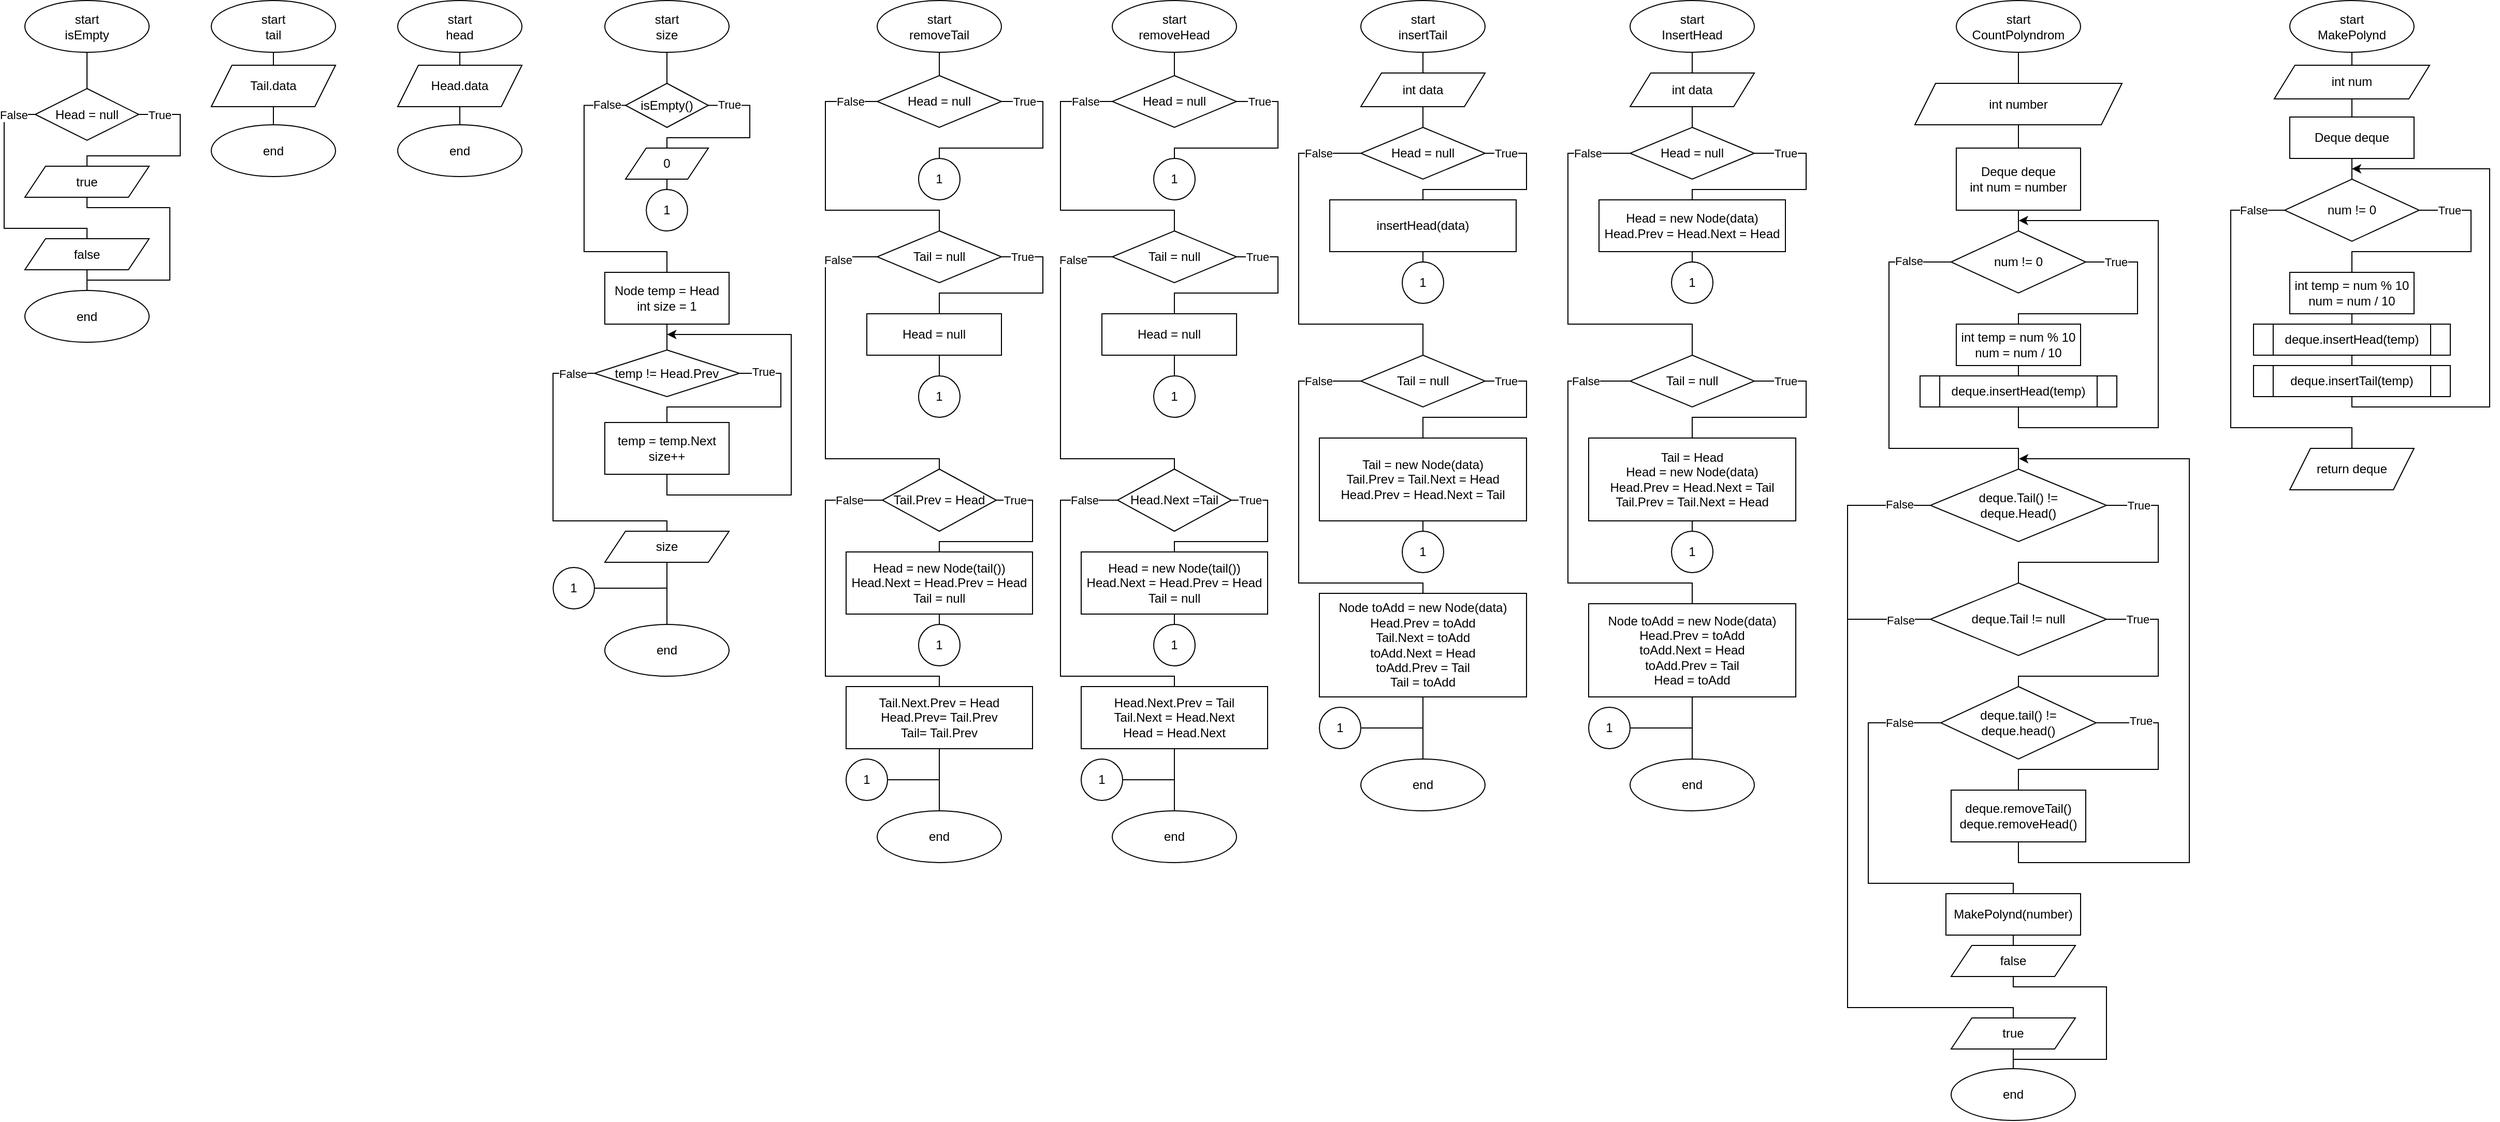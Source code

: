 <mxfile version="15.3.8" type="device"><diagram id="HuL8XNW5tRPPmlvCg1Fw" name="Страница 1"><mxGraphModel dx="3686" dy="2396" grid="1" gridSize="10" guides="1" tooltips="1" connect="1" arrows="1" fold="1" page="1" pageScale="1" pageWidth="827" pageHeight="1169" math="0" shadow="0"><root><mxCell id="0"/><mxCell id="1" parent="0"/><mxCell id="agUTMN_knICjpQVZnCTa-2" style="edgeStyle=orthogonalEdgeStyle;rounded=0;orthogonalLoop=1;jettySize=auto;html=1;endArrow=none;endFill=0;entryX=0.5;entryY=0;entryDx=0;entryDy=0;exitX=0.5;exitY=1;exitDx=0;exitDy=0;" parent="1" source="NcL1DOjfIKR3eYFpVeTr-164" target="agUTMN_knICjpQVZnCTa-3" edge="1"><mxGeometry relative="1" as="geometry"><mxPoint x="325" y="57.5" as="targetPoint"/><mxPoint x="325" y="77.5" as="sourcePoint"/><Array as="points"/></mxGeometry></mxCell><mxCell id="agUTMN_knICjpQVZnCTa-5" value="" style="edgeStyle=orthogonalEdgeStyle;rounded=0;orthogonalLoop=1;jettySize=auto;html=1;endArrow=none;endFill=0;entryX=0.5;entryY=0;entryDx=0;entryDy=0;" parent="1" source="agUTMN_knICjpQVZnCTa-3" target="zduiM60NHMyXuDaMwjzm-1" edge="1"><mxGeometry relative="1" as="geometry"><mxPoint x="325.0" y="187.5" as="targetPoint"/></mxGeometry></mxCell><mxCell id="agUTMN_knICjpQVZnCTa-3" value="int number" style="shape=parallelogram;perimeter=parallelogramPerimeter;whiteSpace=wrap;html=1;fixedSize=1;" parent="1" vertex="1"><mxGeometry x="225" y="117.5" width="200" height="40" as="geometry"/></mxCell><mxCell id="NcL1DOjfIKR3eYFpVeTr-164" value="start&lt;br&gt;CountPolyndrom" style="ellipse;whiteSpace=wrap;html=1;" parent="1" vertex="1"><mxGeometry x="265" y="37.5" width="120" height="50" as="geometry"/></mxCell><mxCell id="zduiM60NHMyXuDaMwjzm-2" style="edgeStyle=orthogonalEdgeStyle;rounded=0;orthogonalLoop=1;jettySize=auto;html=1;exitX=0.5;exitY=1;exitDx=0;exitDy=0;endArrow=none;endFill=0;entryX=0.5;entryY=0;entryDx=0;entryDy=0;" edge="1" parent="1" source="zduiM60NHMyXuDaMwjzm-1" target="zduiM60NHMyXuDaMwjzm-4"><mxGeometry relative="1" as="geometry"><mxPoint x="325.333" y="270" as="targetPoint"/></mxGeometry></mxCell><mxCell id="zduiM60NHMyXuDaMwjzm-1" value="Deque deque&lt;br&gt;int num = number" style="rounded=0;whiteSpace=wrap;html=1;" vertex="1" parent="1"><mxGeometry x="265" y="180" width="120" height="60" as="geometry"/></mxCell><mxCell id="zduiM60NHMyXuDaMwjzm-5" style="edgeStyle=orthogonalEdgeStyle;rounded=0;orthogonalLoop=1;jettySize=auto;html=1;exitX=1;exitY=0.5;exitDx=0;exitDy=0;endArrow=none;endFill=0;" edge="1" parent="1" source="zduiM60NHMyXuDaMwjzm-4" target="zduiM60NHMyXuDaMwjzm-6"><mxGeometry relative="1" as="geometry"><mxPoint x="320" y="380" as="targetPoint"/><Array as="points"><mxPoint x="440" y="290"/><mxPoint x="440" y="340"/><mxPoint x="325" y="340"/></Array></mxGeometry></mxCell><mxCell id="zduiM60NHMyXuDaMwjzm-9" value="True" style="edgeLabel;html=1;align=center;verticalAlign=middle;resizable=0;points=[];" vertex="1" connectable="0" parent="zduiM60NHMyXuDaMwjzm-5"><mxGeometry x="-0.668" y="1" relative="1" as="geometry"><mxPoint x="-9" y="1" as="offset"/></mxGeometry></mxCell><mxCell id="zduiM60NHMyXuDaMwjzm-10" style="edgeStyle=orthogonalEdgeStyle;rounded=0;orthogonalLoop=1;jettySize=auto;html=1;exitX=0;exitY=0.5;exitDx=0;exitDy=0;endArrow=none;endFill=0;" edge="1" parent="1" source="zduiM60NHMyXuDaMwjzm-4" target="zduiM60NHMyXuDaMwjzm-11"><mxGeometry relative="1" as="geometry"><mxPoint x="330" y="500" as="targetPoint"/><Array as="points"><mxPoint x="200" y="290"/><mxPoint x="200" y="470"/><mxPoint x="325" y="470"/></Array></mxGeometry></mxCell><mxCell id="zduiM60NHMyXuDaMwjzm-12" value="False" style="edgeLabel;html=1;align=center;verticalAlign=middle;resizable=0;points=[];" vertex="1" connectable="0" parent="zduiM60NHMyXuDaMwjzm-10"><mxGeometry x="-0.784" y="-1" relative="1" as="geometry"><mxPoint as="offset"/></mxGeometry></mxCell><mxCell id="zduiM60NHMyXuDaMwjzm-4" value="num != 0" style="rhombus;whiteSpace=wrap;html=1;" vertex="1" parent="1"><mxGeometry x="260" y="260" width="130" height="60" as="geometry"/></mxCell><mxCell id="zduiM60NHMyXuDaMwjzm-7" style="edgeStyle=orthogonalEdgeStyle;rounded=0;orthogonalLoop=1;jettySize=auto;html=1;exitX=0.5;exitY=1;exitDx=0;exitDy=0;endArrow=none;endFill=0;" edge="1" parent="1" source="zduiM60NHMyXuDaMwjzm-6" target="zduiM60NHMyXuDaMwjzm-8"><mxGeometry relative="1" as="geometry"><mxPoint x="325.333" y="420" as="targetPoint"/></mxGeometry></mxCell><mxCell id="zduiM60NHMyXuDaMwjzm-6" value="int temp = num % 10&lt;br&gt;num = num / 10" style="rounded=0;whiteSpace=wrap;html=1;" vertex="1" parent="1"><mxGeometry x="265" y="350" width="120" height="40" as="geometry"/></mxCell><mxCell id="zduiM60NHMyXuDaMwjzm-15" style="edgeStyle=orthogonalEdgeStyle;rounded=0;orthogonalLoop=1;jettySize=auto;html=1;exitX=0.5;exitY=1;exitDx=0;exitDy=0;endArrow=classic;endFill=1;" edge="1" parent="1" source="zduiM60NHMyXuDaMwjzm-8"><mxGeometry relative="1" as="geometry"><mxPoint x="325.333" y="250" as="targetPoint"/><Array as="points"><mxPoint x="325" y="450"/><mxPoint x="460" y="450"/><mxPoint x="460" y="250"/></Array></mxGeometry></mxCell><mxCell id="zduiM60NHMyXuDaMwjzm-8" value="deque.insertHead(temp)" style="shape=process;whiteSpace=wrap;html=1;backgroundOutline=1;" vertex="1" parent="1"><mxGeometry x="230" y="400" width="190" height="30" as="geometry"/></mxCell><mxCell id="zduiM60NHMyXuDaMwjzm-13" style="edgeStyle=orthogonalEdgeStyle;rounded=0;orthogonalLoop=1;jettySize=auto;html=1;exitX=1;exitY=0.5;exitDx=0;exitDy=0;endArrow=none;endFill=0;" edge="1" parent="1" source="zduiM60NHMyXuDaMwjzm-11" target="zduiM60NHMyXuDaMwjzm-14"><mxGeometry relative="1" as="geometry"><mxPoint x="320" y="610" as="targetPoint"/><Array as="points"><mxPoint x="460" y="525"/><mxPoint x="460" y="580"/><mxPoint x="325" y="580"/></Array></mxGeometry></mxCell><mxCell id="zduiM60NHMyXuDaMwjzm-17" value="True" style="edgeLabel;html=1;align=center;verticalAlign=middle;resizable=0;points=[];" vertex="1" connectable="0" parent="zduiM60NHMyXuDaMwjzm-13"><mxGeometry x="-0.674" y="1" relative="1" as="geometry"><mxPoint x="-12" y="1" as="offset"/></mxGeometry></mxCell><mxCell id="zduiM60NHMyXuDaMwjzm-37" style="edgeStyle=orthogonalEdgeStyle;rounded=0;orthogonalLoop=1;jettySize=auto;html=1;exitX=0;exitY=0.5;exitDx=0;exitDy=0;endArrow=none;endFill=0;" edge="1" parent="1" source="zduiM60NHMyXuDaMwjzm-11"><mxGeometry relative="1" as="geometry"><mxPoint x="320" y="1070" as="targetPoint"/><Array as="points"><mxPoint x="160" y="525"/><mxPoint x="160" y="1010"/><mxPoint x="320" y="1010"/></Array></mxGeometry></mxCell><mxCell id="zduiM60NHMyXuDaMwjzm-240" value="False" style="edgeLabel;html=1;align=center;verticalAlign=middle;resizable=0;points=[];" vertex="1" connectable="0" parent="zduiM60NHMyXuDaMwjzm-37"><mxGeometry x="-0.923" y="-1" relative="1" as="geometry"><mxPoint as="offset"/></mxGeometry></mxCell><mxCell id="zduiM60NHMyXuDaMwjzm-11" value="deque.Tail() !=&lt;br&gt;deque.Head()" style="rhombus;whiteSpace=wrap;html=1;" vertex="1" parent="1"><mxGeometry x="240" y="490" width="170" height="70" as="geometry"/></mxCell><mxCell id="zduiM60NHMyXuDaMwjzm-18" style="edgeStyle=orthogonalEdgeStyle;rounded=0;orthogonalLoop=1;jettySize=auto;html=1;exitX=1;exitY=0.5;exitDx=0;exitDy=0;endArrow=none;endFill=0;" edge="1" parent="1" source="zduiM60NHMyXuDaMwjzm-14" target="zduiM60NHMyXuDaMwjzm-19"><mxGeometry relative="1" as="geometry"><mxPoint x="330" y="720" as="targetPoint"/><Array as="points"><mxPoint x="460" y="635"/><mxPoint x="460" y="690"/><mxPoint x="325" y="690"/></Array></mxGeometry></mxCell><mxCell id="zduiM60NHMyXuDaMwjzm-20" value="True" style="edgeLabel;html=1;align=center;verticalAlign=middle;resizable=0;points=[];" vertex="1" connectable="0" parent="zduiM60NHMyXuDaMwjzm-18"><mxGeometry x="-0.668" y="1" relative="1" as="geometry"><mxPoint x="-12" y="1" as="offset"/></mxGeometry></mxCell><mxCell id="zduiM60NHMyXuDaMwjzm-32" style="edgeStyle=orthogonalEdgeStyle;rounded=0;orthogonalLoop=1;jettySize=auto;html=1;exitX=0;exitY=0.5;exitDx=0;exitDy=0;endArrow=none;endFill=0;" edge="1" parent="1" source="zduiM60NHMyXuDaMwjzm-14"><mxGeometry relative="1" as="geometry"><mxPoint x="160" y="635" as="targetPoint"/></mxGeometry></mxCell><mxCell id="zduiM60NHMyXuDaMwjzm-33" value="False" style="edgeLabel;html=1;align=center;verticalAlign=middle;resizable=0;points=[];" vertex="1" connectable="0" parent="zduiM60NHMyXuDaMwjzm-32"><mxGeometry x="0.245" y="-1" relative="1" as="geometry"><mxPoint x="20" y="1" as="offset"/></mxGeometry></mxCell><mxCell id="zduiM60NHMyXuDaMwjzm-14" value="deque.Tail != null" style="rhombus;whiteSpace=wrap;html=1;" vertex="1" parent="1"><mxGeometry x="240" y="600" width="170" height="70" as="geometry"/></mxCell><mxCell id="zduiM60NHMyXuDaMwjzm-21" style="edgeStyle=orthogonalEdgeStyle;rounded=0;orthogonalLoop=1;jettySize=auto;html=1;exitX=1;exitY=0.5;exitDx=0;exitDy=0;endArrow=none;endFill=0;entryX=0.5;entryY=0;entryDx=0;entryDy=0;" edge="1" parent="1" source="zduiM60NHMyXuDaMwjzm-19" target="zduiM60NHMyXuDaMwjzm-22"><mxGeometry relative="1" as="geometry"><mxPoint x="320" y="830" as="targetPoint"/><Array as="points"><mxPoint x="460" y="735"/><mxPoint x="460" y="780"/><mxPoint x="325" y="780"/></Array></mxGeometry></mxCell><mxCell id="zduiM60NHMyXuDaMwjzm-23" value="True" style="edgeLabel;html=1;align=center;verticalAlign=middle;resizable=0;points=[];" vertex="1" connectable="0" parent="zduiM60NHMyXuDaMwjzm-21"><mxGeometry x="-0.668" y="2" relative="1" as="geometry"><mxPoint as="offset"/></mxGeometry></mxCell><mxCell id="zduiM60NHMyXuDaMwjzm-24" style="edgeStyle=orthogonalEdgeStyle;rounded=0;orthogonalLoop=1;jettySize=auto;html=1;exitX=0;exitY=0.5;exitDx=0;exitDy=0;endArrow=none;endFill=0;entryX=0.5;entryY=0;entryDx=0;entryDy=0;" edge="1" parent="1" source="zduiM60NHMyXuDaMwjzm-19" target="zduiM60NHMyXuDaMwjzm-25"><mxGeometry relative="1" as="geometry"><mxPoint x="320" y="910" as="targetPoint"/><Array as="points"><mxPoint x="180" y="735"/><mxPoint x="180" y="890"/><mxPoint x="320" y="890"/></Array></mxGeometry></mxCell><mxCell id="zduiM60NHMyXuDaMwjzm-28" value="False" style="edgeLabel;html=1;align=center;verticalAlign=middle;resizable=0;points=[];" vertex="1" connectable="0" parent="zduiM60NHMyXuDaMwjzm-24"><mxGeometry x="-0.748" y="-2" relative="1" as="geometry"><mxPoint x="7" y="2" as="offset"/></mxGeometry></mxCell><mxCell id="zduiM60NHMyXuDaMwjzm-19" value="deque.tail() != &lt;br&gt;deque.head()" style="rhombus;whiteSpace=wrap;html=1;" vertex="1" parent="1"><mxGeometry x="250" y="700" width="150" height="70" as="geometry"/></mxCell><mxCell id="zduiM60NHMyXuDaMwjzm-29" style="edgeStyle=orthogonalEdgeStyle;rounded=0;orthogonalLoop=1;jettySize=auto;html=1;exitX=0.5;exitY=1;exitDx=0;exitDy=0;endArrow=classic;endFill=1;" edge="1" parent="1" source="zduiM60NHMyXuDaMwjzm-22"><mxGeometry relative="1" as="geometry"><mxPoint x="325.529" y="480" as="targetPoint"/><Array as="points"><mxPoint x="325" y="870"/><mxPoint x="490" y="870"/><mxPoint x="490" y="480"/></Array></mxGeometry></mxCell><mxCell id="zduiM60NHMyXuDaMwjzm-22" value="deque.removeTail()&lt;br&gt;deque.removeHead()" style="rounded=0;whiteSpace=wrap;html=1;" vertex="1" parent="1"><mxGeometry x="260" y="800" width="130" height="50" as="geometry"/></mxCell><mxCell id="zduiM60NHMyXuDaMwjzm-34" style="edgeStyle=orthogonalEdgeStyle;rounded=0;orthogonalLoop=1;jettySize=auto;html=1;exitX=0.5;exitY=1;exitDx=0;exitDy=0;endArrow=none;endFill=0;" edge="1" parent="1" source="zduiM60NHMyXuDaMwjzm-25" target="zduiM60NHMyXuDaMwjzm-35"><mxGeometry relative="1" as="geometry"><mxPoint x="320" y="960" as="targetPoint"/></mxGeometry></mxCell><mxCell id="zduiM60NHMyXuDaMwjzm-25" value="MakePolynd(number)" style="rounded=0;whiteSpace=wrap;html=1;" vertex="1" parent="1"><mxGeometry x="255" y="900" width="130" height="40" as="geometry"/></mxCell><mxCell id="zduiM60NHMyXuDaMwjzm-36" style="edgeStyle=orthogonalEdgeStyle;rounded=0;orthogonalLoop=1;jettySize=auto;html=1;exitX=0.5;exitY=1;exitDx=0;exitDy=0;entryX=0.5;entryY=0;entryDx=0;entryDy=0;endArrow=none;endFill=0;" edge="1" parent="1" source="zduiM60NHMyXuDaMwjzm-35" target="zduiM60NHMyXuDaMwjzm-40"><mxGeometry relative="1" as="geometry"><mxPoint x="320" y="990" as="targetPoint"/><Array as="points"><mxPoint x="320" y="990"/><mxPoint x="410" y="990"/><mxPoint x="410" y="1060"/><mxPoint x="320" y="1060"/></Array></mxGeometry></mxCell><mxCell id="zduiM60NHMyXuDaMwjzm-35" value="false" style="shape=parallelogram;perimeter=parallelogramPerimeter;whiteSpace=wrap;html=1;fixedSize=1;" vertex="1" parent="1"><mxGeometry x="260" y="950" width="120" height="30" as="geometry"/></mxCell><mxCell id="zduiM60NHMyXuDaMwjzm-39" style="edgeStyle=orthogonalEdgeStyle;rounded=0;orthogonalLoop=1;jettySize=auto;html=1;exitX=0.5;exitY=1;exitDx=0;exitDy=0;endArrow=none;endFill=0;entryX=0.5;entryY=0;entryDx=0;entryDy=0;" edge="1" parent="1" source="zduiM60NHMyXuDaMwjzm-38" target="zduiM60NHMyXuDaMwjzm-40"><mxGeometry relative="1" as="geometry"><mxPoint x="320" y="1080" as="targetPoint"/></mxGeometry></mxCell><mxCell id="zduiM60NHMyXuDaMwjzm-38" value="true" style="shape=parallelogram;perimeter=parallelogramPerimeter;whiteSpace=wrap;html=1;fixedSize=1;" vertex="1" parent="1"><mxGeometry x="260" y="1020" width="120" height="30" as="geometry"/></mxCell><mxCell id="zduiM60NHMyXuDaMwjzm-40" value="end" style="ellipse;whiteSpace=wrap;html=1;" vertex="1" parent="1"><mxGeometry x="260" y="1069" width="120" height="50" as="geometry"/></mxCell><mxCell id="zduiM60NHMyXuDaMwjzm-41" style="edgeStyle=orthogonalEdgeStyle;rounded=0;orthogonalLoop=1;jettySize=auto;html=1;endArrow=none;endFill=0;entryX=0.5;entryY=0;entryDx=0;entryDy=0;exitX=0.5;exitY=1;exitDx=0;exitDy=0;" edge="1" parent="1" source="zduiM60NHMyXuDaMwjzm-44" target="zduiM60NHMyXuDaMwjzm-43"><mxGeometry relative="1" as="geometry"><mxPoint x="647" y="57.5" as="targetPoint"/><mxPoint x="647" y="77.5" as="sourcePoint"/><Array as="points"/></mxGeometry></mxCell><mxCell id="zduiM60NHMyXuDaMwjzm-42" value="" style="edgeStyle=orthogonalEdgeStyle;rounded=0;orthogonalLoop=1;jettySize=auto;html=1;endArrow=none;endFill=0;entryX=0.5;entryY=0;entryDx=0;entryDy=0;" edge="1" parent="1" source="zduiM60NHMyXuDaMwjzm-43" target="zduiM60NHMyXuDaMwjzm-46"><mxGeometry relative="1" as="geometry"><mxPoint x="647.0" y="187.5" as="targetPoint"/></mxGeometry></mxCell><mxCell id="zduiM60NHMyXuDaMwjzm-43" value="int num" style="shape=parallelogram;perimeter=parallelogramPerimeter;whiteSpace=wrap;html=1;fixedSize=1;" vertex="1" parent="1"><mxGeometry x="572" y="100" width="150" height="32.5" as="geometry"/></mxCell><mxCell id="zduiM60NHMyXuDaMwjzm-44" value="start&lt;br&gt;MakePolynd" style="ellipse;whiteSpace=wrap;html=1;" vertex="1" parent="1"><mxGeometry x="587" y="37.5" width="120" height="50" as="geometry"/></mxCell><mxCell id="zduiM60NHMyXuDaMwjzm-45" style="edgeStyle=orthogonalEdgeStyle;rounded=0;orthogonalLoop=1;jettySize=auto;html=1;exitX=0.5;exitY=1;exitDx=0;exitDy=0;endArrow=none;endFill=0;entryX=0.5;entryY=0;entryDx=0;entryDy=0;" edge="1" parent="1" source="zduiM60NHMyXuDaMwjzm-46" target="zduiM60NHMyXuDaMwjzm-50"><mxGeometry relative="1" as="geometry"><mxPoint x="647.333" y="240" as="targetPoint"/></mxGeometry></mxCell><mxCell id="zduiM60NHMyXuDaMwjzm-46" value="Deque deque" style="rounded=0;whiteSpace=wrap;html=1;" vertex="1" parent="1"><mxGeometry x="587" y="150" width="120" height="40" as="geometry"/></mxCell><mxCell id="zduiM60NHMyXuDaMwjzm-47" style="edgeStyle=orthogonalEdgeStyle;rounded=0;orthogonalLoop=1;jettySize=auto;html=1;exitX=1;exitY=0.5;exitDx=0;exitDy=0;endArrow=none;endFill=0;" edge="1" parent="1" source="zduiM60NHMyXuDaMwjzm-50" target="zduiM60NHMyXuDaMwjzm-52"><mxGeometry relative="1" as="geometry"><mxPoint x="642" y="330" as="targetPoint"/><Array as="points"><mxPoint x="762" y="240"/><mxPoint x="762" y="280"/><mxPoint x="647" y="280"/></Array></mxGeometry></mxCell><mxCell id="zduiM60NHMyXuDaMwjzm-48" value="True" style="edgeLabel;html=1;align=center;verticalAlign=middle;resizable=0;points=[];" vertex="1" connectable="0" parent="zduiM60NHMyXuDaMwjzm-47"><mxGeometry x="-0.668" y="1" relative="1" as="geometry"><mxPoint x="-9" y="1" as="offset"/></mxGeometry></mxCell><mxCell id="zduiM60NHMyXuDaMwjzm-57" style="edgeStyle=orthogonalEdgeStyle;rounded=0;orthogonalLoop=1;jettySize=auto;html=1;exitX=0;exitY=0.5;exitDx=0;exitDy=0;endArrow=none;endFill=0;entryX=0.5;entryY=0;entryDx=0;entryDy=0;" edge="1" parent="1" source="zduiM60NHMyXuDaMwjzm-50" target="zduiM60NHMyXuDaMwjzm-58"><mxGeometry relative="1" as="geometry"><mxPoint x="650" y="520" as="targetPoint"/><Array as="points"><mxPoint x="530" y="240"/><mxPoint x="530" y="450"/><mxPoint x="647" y="450"/></Array></mxGeometry></mxCell><mxCell id="zduiM60NHMyXuDaMwjzm-59" value="False" style="edgeLabel;html=1;align=center;verticalAlign=middle;resizable=0;points=[];" vertex="1" connectable="0" parent="zduiM60NHMyXuDaMwjzm-57"><mxGeometry x="-0.812" y="-1" relative="1" as="geometry"><mxPoint x="7" y="1" as="offset"/></mxGeometry></mxCell><mxCell id="zduiM60NHMyXuDaMwjzm-50" value="num != 0" style="rhombus;whiteSpace=wrap;html=1;" vertex="1" parent="1"><mxGeometry x="582" y="210" width="130" height="60" as="geometry"/></mxCell><mxCell id="zduiM60NHMyXuDaMwjzm-51" style="edgeStyle=orthogonalEdgeStyle;rounded=0;orthogonalLoop=1;jettySize=auto;html=1;exitX=0.5;exitY=1;exitDx=0;exitDy=0;endArrow=none;endFill=0;" edge="1" parent="1" source="zduiM60NHMyXuDaMwjzm-52" target="zduiM60NHMyXuDaMwjzm-53"><mxGeometry relative="1" as="geometry"><mxPoint x="647.333" y="370" as="targetPoint"/></mxGeometry></mxCell><mxCell id="zduiM60NHMyXuDaMwjzm-52" value="int temp = num % 10&lt;br&gt;num = num / 10" style="rounded=0;whiteSpace=wrap;html=1;" vertex="1" parent="1"><mxGeometry x="587" y="300" width="120" height="40" as="geometry"/></mxCell><mxCell id="zduiM60NHMyXuDaMwjzm-55" style="edgeStyle=orthogonalEdgeStyle;rounded=0;orthogonalLoop=1;jettySize=auto;html=1;exitX=0.5;exitY=1;exitDx=0;exitDy=0;entryX=0.5;entryY=0;entryDx=0;entryDy=0;endArrow=none;endFill=0;" edge="1" parent="1" source="zduiM60NHMyXuDaMwjzm-53" target="zduiM60NHMyXuDaMwjzm-54"><mxGeometry relative="1" as="geometry"/></mxCell><mxCell id="zduiM60NHMyXuDaMwjzm-53" value="deque.insertHead(temp)" style="shape=process;whiteSpace=wrap;html=1;backgroundOutline=1;" vertex="1" parent="1"><mxGeometry x="552" y="350" width="190" height="30" as="geometry"/></mxCell><mxCell id="zduiM60NHMyXuDaMwjzm-56" style="edgeStyle=orthogonalEdgeStyle;rounded=0;orthogonalLoop=1;jettySize=auto;html=1;exitX=0.5;exitY=1;exitDx=0;exitDy=0;endArrow=classic;endFill=1;" edge="1" parent="1" source="zduiM60NHMyXuDaMwjzm-54"><mxGeometry relative="1" as="geometry"><mxPoint x="647" y="200" as="targetPoint"/><Array as="points"><mxPoint x="647" y="430"/><mxPoint x="780" y="430"/><mxPoint x="780" y="200"/></Array></mxGeometry></mxCell><mxCell id="zduiM60NHMyXuDaMwjzm-54" value="deque.insertTail(temp)" style="shape=process;whiteSpace=wrap;html=1;backgroundOutline=1;" vertex="1" parent="1"><mxGeometry x="552" y="390" width="190" height="30" as="geometry"/></mxCell><mxCell id="zduiM60NHMyXuDaMwjzm-58" value="return deque" style="shape=parallelogram;perimeter=parallelogramPerimeter;whiteSpace=wrap;html=1;fixedSize=1;" vertex="1" parent="1"><mxGeometry x="587" y="470" width="120" height="40" as="geometry"/></mxCell><mxCell id="zduiM60NHMyXuDaMwjzm-61" style="edgeStyle=orthogonalEdgeStyle;rounded=0;orthogonalLoop=1;jettySize=auto;html=1;exitX=0.5;exitY=1;exitDx=0;exitDy=0;endArrow=none;endFill=0;" edge="1" parent="1" source="zduiM60NHMyXuDaMwjzm-60" target="zduiM60NHMyXuDaMwjzm-62"><mxGeometry relative="1" as="geometry"><mxPoint x="10" y="110" as="targetPoint"/></mxGeometry></mxCell><mxCell id="zduiM60NHMyXuDaMwjzm-60" value="start&lt;br&gt;InsertHead" style="ellipse;whiteSpace=wrap;html=1;" vertex="1" parent="1"><mxGeometry x="-50" y="37.5" width="120" height="50" as="geometry"/></mxCell><mxCell id="zduiM60NHMyXuDaMwjzm-63" style="edgeStyle=orthogonalEdgeStyle;rounded=0;orthogonalLoop=1;jettySize=auto;html=1;exitX=0.5;exitY=1;exitDx=0;exitDy=0;endArrow=none;endFill=0;" edge="1" parent="1" source="zduiM60NHMyXuDaMwjzm-62" target="zduiM60NHMyXuDaMwjzm-64"><mxGeometry relative="1" as="geometry"><mxPoint x="10" y="160" as="targetPoint"/></mxGeometry></mxCell><mxCell id="zduiM60NHMyXuDaMwjzm-62" value="int data" style="shape=parallelogram;perimeter=parallelogramPerimeter;whiteSpace=wrap;html=1;fixedSize=1;" vertex="1" parent="1"><mxGeometry x="-50" y="107.5" width="120" height="32.5" as="geometry"/></mxCell><mxCell id="zduiM60NHMyXuDaMwjzm-65" style="edgeStyle=orthogonalEdgeStyle;rounded=0;orthogonalLoop=1;jettySize=auto;html=1;exitX=1;exitY=0.5;exitDx=0;exitDy=0;endArrow=none;endFill=0;" edge="1" parent="1" source="zduiM60NHMyXuDaMwjzm-64" target="zduiM60NHMyXuDaMwjzm-66"><mxGeometry relative="1" as="geometry"><mxPoint x="10" y="260" as="targetPoint"/><Array as="points"><mxPoint x="120" y="185"/><mxPoint x="120" y="220"/><mxPoint x="10" y="220"/></Array></mxGeometry></mxCell><mxCell id="zduiM60NHMyXuDaMwjzm-67" value="True" style="edgeLabel;html=1;align=center;verticalAlign=middle;resizable=0;points=[];" vertex="1" connectable="0" parent="zduiM60NHMyXuDaMwjzm-65"><mxGeometry x="-0.62" y="1" relative="1" as="geometry"><mxPoint x="-9" y="1" as="offset"/></mxGeometry></mxCell><mxCell id="zduiM60NHMyXuDaMwjzm-68" style="edgeStyle=orthogonalEdgeStyle;rounded=0;orthogonalLoop=1;jettySize=auto;html=1;exitX=0;exitY=0.5;exitDx=0;exitDy=0;endArrow=none;endFill=0;" edge="1" parent="1" source="zduiM60NHMyXuDaMwjzm-64" target="zduiM60NHMyXuDaMwjzm-69"><mxGeometry relative="1" as="geometry"><mxPoint y="300" as="targetPoint"/><Array as="points"><mxPoint x="-110" y="185"/><mxPoint x="-110" y="350"/><mxPoint x="10" y="350"/></Array></mxGeometry></mxCell><mxCell id="zduiM60NHMyXuDaMwjzm-70" value="False" style="edgeLabel;html=1;align=center;verticalAlign=middle;resizable=0;points=[];" vertex="1" connectable="0" parent="zduiM60NHMyXuDaMwjzm-68"><mxGeometry x="-0.709" y="4" relative="1" as="geometry"><mxPoint x="13" y="-4" as="offset"/></mxGeometry></mxCell><mxCell id="zduiM60NHMyXuDaMwjzm-64" value="Head = null" style="rhombus;whiteSpace=wrap;html=1;" vertex="1" parent="1"><mxGeometry x="-50" y="160" width="120" height="50" as="geometry"/></mxCell><mxCell id="zduiM60NHMyXuDaMwjzm-77" style="edgeStyle=orthogonalEdgeStyle;rounded=0;orthogonalLoop=1;jettySize=auto;html=1;exitX=0.5;exitY=1;exitDx=0;exitDy=0;endArrow=none;endFill=0;" edge="1" parent="1" source="zduiM60NHMyXuDaMwjzm-66" target="zduiM60NHMyXuDaMwjzm-78"><mxGeometry relative="1" as="geometry"><mxPoint x="10.294" y="290" as="targetPoint"/></mxGeometry></mxCell><mxCell id="zduiM60NHMyXuDaMwjzm-66" value="Head = new Node(data)&lt;br&gt;Head.Prev = Head.Next = Head" style="rounded=0;whiteSpace=wrap;html=1;" vertex="1" parent="1"><mxGeometry x="-80" y="230" width="180" height="50" as="geometry"/></mxCell><mxCell id="zduiM60NHMyXuDaMwjzm-71" style="edgeStyle=orthogonalEdgeStyle;rounded=0;orthogonalLoop=1;jettySize=auto;html=1;exitX=1;exitY=0.5;exitDx=0;exitDy=0;endArrow=none;endFill=0;" edge="1" parent="1" source="zduiM60NHMyXuDaMwjzm-69" target="zduiM60NHMyXuDaMwjzm-72"><mxGeometry relative="1" as="geometry"><mxPoint x="10" y="470" as="targetPoint"/><Array as="points"><mxPoint x="120" y="405"/><mxPoint x="120" y="440"/><mxPoint x="10" y="440"/></Array></mxGeometry></mxCell><mxCell id="zduiM60NHMyXuDaMwjzm-73" value="True" style="edgeLabel;html=1;align=center;verticalAlign=middle;resizable=0;points=[];" vertex="1" connectable="0" parent="zduiM60NHMyXuDaMwjzm-71"><mxGeometry x="-0.619" y="1" relative="1" as="geometry"><mxPoint x="-11" y="1" as="offset"/></mxGeometry></mxCell><mxCell id="zduiM60NHMyXuDaMwjzm-74" style="edgeStyle=orthogonalEdgeStyle;rounded=0;orthogonalLoop=1;jettySize=auto;html=1;exitX=0;exitY=0.5;exitDx=0;exitDy=0;endArrow=none;endFill=0;entryX=0.5;entryY=0;entryDx=0;entryDy=0;" edge="1" parent="1" source="zduiM60NHMyXuDaMwjzm-69" target="zduiM60NHMyXuDaMwjzm-76"><mxGeometry relative="1" as="geometry"><mxPoint x="10" y="600" as="targetPoint"/><Array as="points"><mxPoint x="-110" y="405"/><mxPoint x="-110" y="600"/><mxPoint x="10" y="600"/></Array></mxGeometry></mxCell><mxCell id="zduiM60NHMyXuDaMwjzm-75" value="False" style="edgeLabel;html=1;align=center;verticalAlign=middle;resizable=0;points=[];" vertex="1" connectable="0" parent="zduiM60NHMyXuDaMwjzm-74"><mxGeometry x="-0.717" y="-1" relative="1" as="geometry"><mxPoint x="13" y="1" as="offset"/></mxGeometry></mxCell><mxCell id="zduiM60NHMyXuDaMwjzm-69" value="Tail = null" style="rhombus;whiteSpace=wrap;html=1;" vertex="1" parent="1"><mxGeometry x="-50" y="380" width="120" height="50" as="geometry"/></mxCell><mxCell id="zduiM60NHMyXuDaMwjzm-80" style="edgeStyle=orthogonalEdgeStyle;rounded=0;orthogonalLoop=1;jettySize=auto;html=1;exitX=0.5;exitY=1;exitDx=0;exitDy=0;entryX=0.5;entryY=0;entryDx=0;entryDy=0;endArrow=none;endFill=0;" edge="1" parent="1" source="zduiM60NHMyXuDaMwjzm-72" target="zduiM60NHMyXuDaMwjzm-79"><mxGeometry relative="1" as="geometry"/></mxCell><mxCell id="zduiM60NHMyXuDaMwjzm-72" value="Tail = Head&lt;br&gt;Head = new Node(data)&lt;br&gt;Head.Prev = Head.Next = Tail&lt;br&gt;Tail.Prev = Tail.Next = Head" style="rounded=0;whiteSpace=wrap;html=1;" vertex="1" parent="1"><mxGeometry x="-90" y="460" width="200" height="80" as="geometry"/></mxCell><mxCell id="zduiM60NHMyXuDaMwjzm-81" style="edgeStyle=orthogonalEdgeStyle;rounded=0;orthogonalLoop=1;jettySize=auto;html=1;exitX=0.5;exitY=1;exitDx=0;exitDy=0;endArrow=none;endFill=0;entryX=0.5;entryY=0;entryDx=0;entryDy=0;" edge="1" parent="1" source="zduiM60NHMyXuDaMwjzm-76" target="zduiM60NHMyXuDaMwjzm-83"><mxGeometry relative="1" as="geometry"><mxPoint x="10" y="750" as="targetPoint"/><Array as="points"/></mxGeometry></mxCell><mxCell id="zduiM60NHMyXuDaMwjzm-76" value="Node toAdd = new Node(data)&lt;br&gt;Head.Prev = toAdd&lt;br&gt;toAdd.Next = Head&lt;br&gt;toAdd.Prev = Tail&lt;br&gt;Head = toAdd" style="rounded=0;whiteSpace=wrap;html=1;" vertex="1" parent="1"><mxGeometry x="-90" y="620" width="200" height="90" as="geometry"/></mxCell><mxCell id="zduiM60NHMyXuDaMwjzm-78" value="1" style="ellipse;whiteSpace=wrap;html=1;aspect=fixed;" vertex="1" parent="1"><mxGeometry x="-10" y="290" width="40" height="40" as="geometry"/></mxCell><mxCell id="zduiM60NHMyXuDaMwjzm-79" value="1" style="ellipse;whiteSpace=wrap;html=1;aspect=fixed;" vertex="1" parent="1"><mxGeometry x="-10" y="550" width="40" height="40" as="geometry"/></mxCell><mxCell id="zduiM60NHMyXuDaMwjzm-83" value="end" style="ellipse;whiteSpace=wrap;html=1;" vertex="1" parent="1"><mxGeometry x="-50" y="770" width="120" height="50" as="geometry"/></mxCell><mxCell id="zduiM60NHMyXuDaMwjzm-85" style="edgeStyle=orthogonalEdgeStyle;rounded=0;orthogonalLoop=1;jettySize=auto;html=1;exitX=1;exitY=0.5;exitDx=0;exitDy=0;endArrow=none;endFill=0;" edge="1" parent="1" source="zduiM60NHMyXuDaMwjzm-84"><mxGeometry relative="1" as="geometry"><mxPoint x="10" y="740" as="targetPoint"/></mxGeometry></mxCell><mxCell id="zduiM60NHMyXuDaMwjzm-84" value="1" style="ellipse;whiteSpace=wrap;html=1;aspect=fixed;" vertex="1" parent="1"><mxGeometry x="-90" y="720" width="40" height="40" as="geometry"/></mxCell><mxCell id="zduiM60NHMyXuDaMwjzm-86" style="edgeStyle=orthogonalEdgeStyle;rounded=0;orthogonalLoop=1;jettySize=auto;html=1;exitX=0.5;exitY=1;exitDx=0;exitDy=0;endArrow=none;endFill=0;" edge="1" parent="1" source="zduiM60NHMyXuDaMwjzm-87" target="zduiM60NHMyXuDaMwjzm-89"><mxGeometry relative="1" as="geometry"><mxPoint x="-250" y="110" as="targetPoint"/></mxGeometry></mxCell><mxCell id="zduiM60NHMyXuDaMwjzm-87" value="start&lt;br&gt;insertTail" style="ellipse;whiteSpace=wrap;html=1;" vertex="1" parent="1"><mxGeometry x="-310" y="37.5" width="120" height="50" as="geometry"/></mxCell><mxCell id="zduiM60NHMyXuDaMwjzm-88" style="edgeStyle=orthogonalEdgeStyle;rounded=0;orthogonalLoop=1;jettySize=auto;html=1;exitX=0.5;exitY=1;exitDx=0;exitDy=0;endArrow=none;endFill=0;" edge="1" parent="1" source="zduiM60NHMyXuDaMwjzm-89" target="zduiM60NHMyXuDaMwjzm-94"><mxGeometry relative="1" as="geometry"><mxPoint x="-250" y="160" as="targetPoint"/></mxGeometry></mxCell><mxCell id="zduiM60NHMyXuDaMwjzm-89" value="int data" style="shape=parallelogram;perimeter=parallelogramPerimeter;whiteSpace=wrap;html=1;fixedSize=1;" vertex="1" parent="1"><mxGeometry x="-310" y="107.5" width="120" height="32.5" as="geometry"/></mxCell><mxCell id="zduiM60NHMyXuDaMwjzm-90" style="edgeStyle=orthogonalEdgeStyle;rounded=0;orthogonalLoop=1;jettySize=auto;html=1;exitX=1;exitY=0.5;exitDx=0;exitDy=0;endArrow=none;endFill=0;" edge="1" parent="1" source="zduiM60NHMyXuDaMwjzm-94" target="zduiM60NHMyXuDaMwjzm-96"><mxGeometry relative="1" as="geometry"><mxPoint x="-250" y="260" as="targetPoint"/><Array as="points"><mxPoint x="-150" y="185"/><mxPoint x="-150" y="220"/><mxPoint x="-250" y="220"/></Array></mxGeometry></mxCell><mxCell id="zduiM60NHMyXuDaMwjzm-91" value="True" style="edgeLabel;html=1;align=center;verticalAlign=middle;resizable=0;points=[];" vertex="1" connectable="0" parent="zduiM60NHMyXuDaMwjzm-90"><mxGeometry x="-0.62" y="1" relative="1" as="geometry"><mxPoint x="-15" y="1" as="offset"/></mxGeometry></mxCell><mxCell id="zduiM60NHMyXuDaMwjzm-92" style="edgeStyle=orthogonalEdgeStyle;rounded=0;orthogonalLoop=1;jettySize=auto;html=1;exitX=0;exitY=0.5;exitDx=0;exitDy=0;endArrow=none;endFill=0;" edge="1" parent="1" source="zduiM60NHMyXuDaMwjzm-94" target="zduiM60NHMyXuDaMwjzm-101"><mxGeometry relative="1" as="geometry"><mxPoint x="-260" y="300" as="targetPoint"/><Array as="points"><mxPoint x="-370" y="185"/><mxPoint x="-370" y="350"/><mxPoint x="-250" y="350"/></Array></mxGeometry></mxCell><mxCell id="zduiM60NHMyXuDaMwjzm-93" value="False" style="edgeLabel;html=1;align=center;verticalAlign=middle;resizable=0;points=[];" vertex="1" connectable="0" parent="zduiM60NHMyXuDaMwjzm-92"><mxGeometry x="-0.709" y="4" relative="1" as="geometry"><mxPoint x="13" y="-4" as="offset"/></mxGeometry></mxCell><mxCell id="zduiM60NHMyXuDaMwjzm-94" value="Head = null" style="rhombus;whiteSpace=wrap;html=1;" vertex="1" parent="1"><mxGeometry x="-310" y="160" width="120" height="50" as="geometry"/></mxCell><mxCell id="zduiM60NHMyXuDaMwjzm-95" style="edgeStyle=orthogonalEdgeStyle;rounded=0;orthogonalLoop=1;jettySize=auto;html=1;exitX=0.5;exitY=1;exitDx=0;exitDy=0;endArrow=none;endFill=0;" edge="1" parent="1" source="zduiM60NHMyXuDaMwjzm-96" target="zduiM60NHMyXuDaMwjzm-106"><mxGeometry relative="1" as="geometry"><mxPoint x="-249.706" y="290" as="targetPoint"/></mxGeometry></mxCell><mxCell id="zduiM60NHMyXuDaMwjzm-96" value="insertHead(data)" style="rounded=0;whiteSpace=wrap;html=1;" vertex="1" parent="1"><mxGeometry x="-340" y="230" width="180" height="50" as="geometry"/></mxCell><mxCell id="zduiM60NHMyXuDaMwjzm-97" style="edgeStyle=orthogonalEdgeStyle;rounded=0;orthogonalLoop=1;jettySize=auto;html=1;exitX=1;exitY=0.5;exitDx=0;exitDy=0;endArrow=none;endFill=0;" edge="1" parent="1" source="zduiM60NHMyXuDaMwjzm-101" target="zduiM60NHMyXuDaMwjzm-103"><mxGeometry relative="1" as="geometry"><mxPoint x="-250" y="470" as="targetPoint"/><Array as="points"><mxPoint x="-150" y="405"/><mxPoint x="-150" y="440"/><mxPoint x="-250" y="440"/></Array></mxGeometry></mxCell><mxCell id="zduiM60NHMyXuDaMwjzm-98" value="True" style="edgeLabel;html=1;align=center;verticalAlign=middle;resizable=0;points=[];" vertex="1" connectable="0" parent="zduiM60NHMyXuDaMwjzm-97"><mxGeometry x="-0.619" y="1" relative="1" as="geometry"><mxPoint x="-17" y="1" as="offset"/></mxGeometry></mxCell><mxCell id="zduiM60NHMyXuDaMwjzm-99" style="edgeStyle=orthogonalEdgeStyle;rounded=0;orthogonalLoop=1;jettySize=auto;html=1;exitX=0;exitY=0.5;exitDx=0;exitDy=0;endArrow=none;endFill=0;entryX=0.5;entryY=0;entryDx=0;entryDy=0;" edge="1" parent="1" source="zduiM60NHMyXuDaMwjzm-101" target="zduiM60NHMyXuDaMwjzm-105"><mxGeometry relative="1" as="geometry"><mxPoint x="-250" y="600" as="targetPoint"/><Array as="points"><mxPoint x="-370" y="405"/><mxPoint x="-370" y="600"/><mxPoint x="-250" y="600"/></Array></mxGeometry></mxCell><mxCell id="zduiM60NHMyXuDaMwjzm-100" value="False" style="edgeLabel;html=1;align=center;verticalAlign=middle;resizable=0;points=[];" vertex="1" connectable="0" parent="zduiM60NHMyXuDaMwjzm-99"><mxGeometry x="-0.717" y="-1" relative="1" as="geometry"><mxPoint x="13" y="1" as="offset"/></mxGeometry></mxCell><mxCell id="zduiM60NHMyXuDaMwjzm-101" value="Tail = null" style="rhombus;whiteSpace=wrap;html=1;" vertex="1" parent="1"><mxGeometry x="-310" y="380" width="120" height="50" as="geometry"/></mxCell><mxCell id="zduiM60NHMyXuDaMwjzm-102" style="edgeStyle=orthogonalEdgeStyle;rounded=0;orthogonalLoop=1;jettySize=auto;html=1;exitX=0.5;exitY=1;exitDx=0;exitDy=0;entryX=0.5;entryY=0;entryDx=0;entryDy=0;endArrow=none;endFill=0;" edge="1" parent="1" source="zduiM60NHMyXuDaMwjzm-103" target="zduiM60NHMyXuDaMwjzm-107"><mxGeometry relative="1" as="geometry"/></mxCell><mxCell id="zduiM60NHMyXuDaMwjzm-103" value="Tail = new Node(data)&lt;br&gt;Tail.Prev = Tail.Next = Head&lt;br&gt;Head.Prev = Head.Next = Tail" style="rounded=0;whiteSpace=wrap;html=1;" vertex="1" parent="1"><mxGeometry x="-350" y="460" width="200" height="80" as="geometry"/></mxCell><mxCell id="zduiM60NHMyXuDaMwjzm-104" style="edgeStyle=orthogonalEdgeStyle;rounded=0;orthogonalLoop=1;jettySize=auto;html=1;exitX=0.5;exitY=1;exitDx=0;exitDy=0;endArrow=none;endFill=0;entryX=0.5;entryY=0;entryDx=0;entryDy=0;" edge="1" parent="1" source="zduiM60NHMyXuDaMwjzm-105" target="zduiM60NHMyXuDaMwjzm-108"><mxGeometry relative="1" as="geometry"><mxPoint x="-250" y="750" as="targetPoint"/><Array as="points"/></mxGeometry></mxCell><mxCell id="zduiM60NHMyXuDaMwjzm-105" value="Node toAdd = new Node(data)&lt;br&gt;Head.Prev = toAdd&lt;br&gt;Tail.Next = toAdd&lt;br&gt;toAdd.Next = Head&lt;br&gt;toAdd.Prev = Tail&lt;br&gt;Tail = toAdd" style="rounded=0;whiteSpace=wrap;html=1;" vertex="1" parent="1"><mxGeometry x="-350" y="610" width="200" height="100" as="geometry"/></mxCell><mxCell id="zduiM60NHMyXuDaMwjzm-106" value="1" style="ellipse;whiteSpace=wrap;html=1;aspect=fixed;" vertex="1" parent="1"><mxGeometry x="-270" y="290" width="40" height="40" as="geometry"/></mxCell><mxCell id="zduiM60NHMyXuDaMwjzm-107" value="1" style="ellipse;whiteSpace=wrap;html=1;aspect=fixed;" vertex="1" parent="1"><mxGeometry x="-270" y="550" width="40" height="40" as="geometry"/></mxCell><mxCell id="zduiM60NHMyXuDaMwjzm-108" value="end" style="ellipse;whiteSpace=wrap;html=1;" vertex="1" parent="1"><mxGeometry x="-310" y="770" width="120" height="50" as="geometry"/></mxCell><mxCell id="zduiM60NHMyXuDaMwjzm-109" style="edgeStyle=orthogonalEdgeStyle;rounded=0;orthogonalLoop=1;jettySize=auto;html=1;exitX=1;exitY=0.5;exitDx=0;exitDy=0;endArrow=none;endFill=0;" edge="1" parent="1" source="zduiM60NHMyXuDaMwjzm-110"><mxGeometry relative="1" as="geometry"><mxPoint x="-250" y="740" as="targetPoint"/></mxGeometry></mxCell><mxCell id="zduiM60NHMyXuDaMwjzm-110" value="1" style="ellipse;whiteSpace=wrap;html=1;aspect=fixed;" vertex="1" parent="1"><mxGeometry x="-350" y="720" width="40" height="40" as="geometry"/></mxCell><mxCell id="zduiM60NHMyXuDaMwjzm-111" style="edgeStyle=orthogonalEdgeStyle;rounded=0;orthogonalLoop=1;jettySize=auto;html=1;exitX=0.5;exitY=1;exitDx=0;exitDy=0;endArrow=none;endFill=0;entryX=0.5;entryY=0;entryDx=0;entryDy=0;" edge="1" parent="1" source="zduiM60NHMyXuDaMwjzm-112" target="zduiM60NHMyXuDaMwjzm-119"><mxGeometry relative="1" as="geometry"><mxPoint x="-490" y="107.5" as="targetPoint"/></mxGeometry></mxCell><mxCell id="zduiM60NHMyXuDaMwjzm-112" value="start&lt;br&gt;removeHead" style="ellipse;whiteSpace=wrap;html=1;" vertex="1" parent="1"><mxGeometry x="-550" y="37.5" width="120" height="50" as="geometry"/></mxCell><mxCell id="zduiM60NHMyXuDaMwjzm-115" style="edgeStyle=orthogonalEdgeStyle;rounded=0;orthogonalLoop=1;jettySize=auto;html=1;exitX=1;exitY=0.5;exitDx=0;exitDy=0;endArrow=none;endFill=0;entryX=0.5;entryY=0;entryDx=0;entryDy=0;" edge="1" parent="1" source="zduiM60NHMyXuDaMwjzm-119" target="zduiM60NHMyXuDaMwjzm-131"><mxGeometry relative="1" as="geometry"><mxPoint x="-489.966" y="230" as="targetPoint"/><Array as="points"><mxPoint x="-390" y="135"/><mxPoint x="-390" y="180"/><mxPoint x="-490" y="180"/></Array></mxGeometry></mxCell><mxCell id="zduiM60NHMyXuDaMwjzm-116" value="True" style="edgeLabel;html=1;align=center;verticalAlign=middle;resizable=0;points=[];" vertex="1" connectable="0" parent="zduiM60NHMyXuDaMwjzm-115"><mxGeometry x="-0.62" y="1" relative="1" as="geometry"><mxPoint x="-15" y="1" as="offset"/></mxGeometry></mxCell><mxCell id="zduiM60NHMyXuDaMwjzm-151" style="edgeStyle=orthogonalEdgeStyle;rounded=0;orthogonalLoop=1;jettySize=auto;html=1;exitX=0;exitY=0.5;exitDx=0;exitDy=0;entryX=0.5;entryY=0;entryDx=0;entryDy=0;endArrow=none;endFill=0;" edge="1" parent="1" source="zduiM60NHMyXuDaMwjzm-119" target="zduiM60NHMyXuDaMwjzm-126"><mxGeometry relative="1" as="geometry"><Array as="points"><mxPoint x="-600" y="135"/><mxPoint x="-600" y="240"/><mxPoint x="-490" y="240"/></Array></mxGeometry></mxCell><mxCell id="zduiM60NHMyXuDaMwjzm-152" value="False" style="edgeLabel;html=1;align=center;verticalAlign=middle;resizable=0;points=[];" vertex="1" connectable="0" parent="zduiM60NHMyXuDaMwjzm-151"><mxGeometry x="-0.66" y="-2" relative="1" as="geometry"><mxPoint x="22" y="2" as="offset"/></mxGeometry></mxCell><mxCell id="zduiM60NHMyXuDaMwjzm-119" value="Head = null" style="rhombus;whiteSpace=wrap;html=1;" vertex="1" parent="1"><mxGeometry x="-550" y="110" width="120" height="50" as="geometry"/></mxCell><mxCell id="zduiM60NHMyXuDaMwjzm-122" style="edgeStyle=orthogonalEdgeStyle;rounded=0;orthogonalLoop=1;jettySize=auto;html=1;exitX=1;exitY=0.5;exitDx=0;exitDy=0;endArrow=none;endFill=0;" edge="1" parent="1" source="zduiM60NHMyXuDaMwjzm-126" target="zduiM60NHMyXuDaMwjzm-128"><mxGeometry relative="1" as="geometry"><mxPoint x="-490" y="350" as="targetPoint"/><Array as="points"><mxPoint x="-390" y="285"/><mxPoint x="-390" y="320"/><mxPoint x="-490" y="320"/></Array></mxGeometry></mxCell><mxCell id="zduiM60NHMyXuDaMwjzm-123" value="True" style="edgeLabel;html=1;align=center;verticalAlign=middle;resizable=0;points=[];" vertex="1" connectable="0" parent="zduiM60NHMyXuDaMwjzm-122"><mxGeometry x="-0.619" y="1" relative="1" as="geometry"><mxPoint x="-17" y="1" as="offset"/></mxGeometry></mxCell><mxCell id="zduiM60NHMyXuDaMwjzm-124" style="edgeStyle=orthogonalEdgeStyle;rounded=0;orthogonalLoop=1;jettySize=auto;html=1;exitX=0;exitY=0.5;exitDx=0;exitDy=0;endArrow=none;endFill=0;entryX=0.5;entryY=0;entryDx=0;entryDy=0;" edge="1" parent="1" source="zduiM60NHMyXuDaMwjzm-126" target="zduiM60NHMyXuDaMwjzm-140"><mxGeometry relative="1" as="geometry"><mxPoint x="-490" y="490" as="targetPoint"/><Array as="points"><mxPoint x="-600" y="285"/><mxPoint x="-600" y="480"/><mxPoint x="-490" y="480"/></Array></mxGeometry></mxCell><mxCell id="zduiM60NHMyXuDaMwjzm-125" value="False" style="edgeLabel;html=1;align=center;verticalAlign=middle;resizable=0;points=[];" vertex="1" connectable="0" parent="zduiM60NHMyXuDaMwjzm-124"><mxGeometry x="-0.717" y="-1" relative="1" as="geometry"><mxPoint x="13" y="1" as="offset"/></mxGeometry></mxCell><mxCell id="zduiM60NHMyXuDaMwjzm-126" value="Tail = null" style="rhombus;whiteSpace=wrap;html=1;" vertex="1" parent="1"><mxGeometry x="-550" y="260" width="120" height="50" as="geometry"/></mxCell><mxCell id="zduiM60NHMyXuDaMwjzm-127" style="edgeStyle=orthogonalEdgeStyle;rounded=0;orthogonalLoop=1;jettySize=auto;html=1;exitX=0.5;exitY=1;exitDx=0;exitDy=0;entryX=0.5;entryY=0;entryDx=0;entryDy=0;endArrow=none;endFill=0;" edge="1" parent="1" source="zduiM60NHMyXuDaMwjzm-128" target="zduiM60NHMyXuDaMwjzm-132"><mxGeometry relative="1" as="geometry"/></mxCell><mxCell id="zduiM60NHMyXuDaMwjzm-128" value="Head = null" style="rounded=0;whiteSpace=wrap;html=1;" vertex="1" parent="1"><mxGeometry x="-560" y="340" width="130" height="40" as="geometry"/></mxCell><mxCell id="zduiM60NHMyXuDaMwjzm-131" value="1" style="ellipse;whiteSpace=wrap;html=1;aspect=fixed;" vertex="1" parent="1"><mxGeometry x="-510" y="190" width="40" height="40" as="geometry"/></mxCell><mxCell id="zduiM60NHMyXuDaMwjzm-132" value="1" style="ellipse;whiteSpace=wrap;html=1;aspect=fixed;" vertex="1" parent="1"><mxGeometry x="-510" y="400" width="40" height="40" as="geometry"/></mxCell><mxCell id="zduiM60NHMyXuDaMwjzm-141" style="edgeStyle=orthogonalEdgeStyle;rounded=0;orthogonalLoop=1;jettySize=auto;html=1;exitX=1;exitY=0.5;exitDx=0;exitDy=0;endArrow=none;endFill=0;entryX=0.5;entryY=0;entryDx=0;entryDy=0;" edge="1" parent="1" source="zduiM60NHMyXuDaMwjzm-140" target="zduiM60NHMyXuDaMwjzm-142"><mxGeometry relative="1" as="geometry"><mxPoint x="-490" y="590" as="targetPoint"/><Array as="points"><mxPoint x="-400" y="520"/><mxPoint x="-400" y="560"/><mxPoint x="-490" y="560"/></Array></mxGeometry></mxCell><mxCell id="zduiM60NHMyXuDaMwjzm-143" value="True" style="edgeLabel;html=1;align=center;verticalAlign=middle;resizable=0;points=[];" vertex="1" connectable="0" parent="zduiM60NHMyXuDaMwjzm-141"><mxGeometry x="-0.778" y="2" relative="1" as="geometry"><mxPoint x="-2" y="2" as="offset"/></mxGeometry></mxCell><mxCell id="zduiM60NHMyXuDaMwjzm-144" style="edgeStyle=orthogonalEdgeStyle;rounded=0;orthogonalLoop=1;jettySize=auto;html=1;exitX=0;exitY=0.5;exitDx=0;exitDy=0;endArrow=none;endFill=0;entryX=0.5;entryY=0;entryDx=0;entryDy=0;" edge="1" parent="1" source="zduiM60NHMyXuDaMwjzm-140" target="zduiM60NHMyXuDaMwjzm-149"><mxGeometry relative="1" as="geometry"><mxPoint x="-490" y="730" as="targetPoint"/><Array as="points"><mxPoint x="-600" y="520"/><mxPoint x="-600" y="690"/><mxPoint x="-490" y="690"/></Array></mxGeometry></mxCell><mxCell id="zduiM60NHMyXuDaMwjzm-145" value="False" style="edgeLabel;html=1;align=center;verticalAlign=middle;resizable=0;points=[];" vertex="1" connectable="0" parent="zduiM60NHMyXuDaMwjzm-144"><mxGeometry x="-0.793" y="-1" relative="1" as="geometry"><mxPoint x="3" y="1" as="offset"/></mxGeometry></mxCell><mxCell id="zduiM60NHMyXuDaMwjzm-140" value="Head.Next =Tail" style="rhombus;whiteSpace=wrap;html=1;" vertex="1" parent="1"><mxGeometry x="-545" y="490" width="110" height="60" as="geometry"/></mxCell><mxCell id="zduiM60NHMyXuDaMwjzm-147" style="edgeStyle=orthogonalEdgeStyle;rounded=0;orthogonalLoop=1;jettySize=auto;html=1;exitX=0.5;exitY=1;exitDx=0;exitDy=0;entryX=0.5;entryY=0;entryDx=0;entryDy=0;endArrow=none;endFill=0;" edge="1" parent="1" source="zduiM60NHMyXuDaMwjzm-142" target="zduiM60NHMyXuDaMwjzm-146"><mxGeometry relative="1" as="geometry"/></mxCell><mxCell id="zduiM60NHMyXuDaMwjzm-142" value="Head = new Node(tail())&lt;br&gt;Head.Next = Head.Prev = Head&lt;br&gt;Tail = null" style="rounded=0;whiteSpace=wrap;html=1;" vertex="1" parent="1"><mxGeometry x="-580" y="570" width="180" height="60" as="geometry"/></mxCell><mxCell id="zduiM60NHMyXuDaMwjzm-146" value="1" style="ellipse;whiteSpace=wrap;html=1;aspect=fixed;" vertex="1" parent="1"><mxGeometry x="-510" y="640" width="40" height="40" as="geometry"/></mxCell><mxCell id="zduiM60NHMyXuDaMwjzm-150" style="edgeStyle=orthogonalEdgeStyle;rounded=0;orthogonalLoop=1;jettySize=auto;html=1;exitX=0.5;exitY=1;exitDx=0;exitDy=0;endArrow=none;endFill=0;entryX=0.5;entryY=0;entryDx=0;entryDy=0;" edge="1" parent="1" source="zduiM60NHMyXuDaMwjzm-149" target="zduiM60NHMyXuDaMwjzm-153"><mxGeometry relative="1" as="geometry"><mxPoint x="-490.103" y="810" as="targetPoint"/></mxGeometry></mxCell><mxCell id="zduiM60NHMyXuDaMwjzm-149" value="Head.Next.Prev = Tail&lt;br&gt;Tail.Next = Head.Next&lt;br&gt;Head = Head.Next" style="rounded=0;whiteSpace=wrap;html=1;" vertex="1" parent="1"><mxGeometry x="-580" y="700" width="180" height="60" as="geometry"/></mxCell><mxCell id="zduiM60NHMyXuDaMwjzm-153" value="end" style="ellipse;whiteSpace=wrap;html=1;" vertex="1" parent="1"><mxGeometry x="-550" y="820" width="120" height="50" as="geometry"/></mxCell><mxCell id="zduiM60NHMyXuDaMwjzm-155" style="edgeStyle=orthogonalEdgeStyle;rounded=0;orthogonalLoop=1;jettySize=auto;html=1;exitX=1;exitY=0.5;exitDx=0;exitDy=0;endArrow=none;endFill=0;" edge="1" parent="1" source="zduiM60NHMyXuDaMwjzm-154"><mxGeometry relative="1" as="geometry"><mxPoint x="-490" y="800.103" as="targetPoint"/><Array as="points"><mxPoint x="-490" y="790"/></Array></mxGeometry></mxCell><mxCell id="zduiM60NHMyXuDaMwjzm-154" value="1" style="ellipse;whiteSpace=wrap;html=1;aspect=fixed;" vertex="1" parent="1"><mxGeometry x="-580" y="770" width="40" height="40" as="geometry"/></mxCell><mxCell id="zduiM60NHMyXuDaMwjzm-156" style="edgeStyle=orthogonalEdgeStyle;rounded=0;orthogonalLoop=1;jettySize=auto;html=1;exitX=0.5;exitY=1;exitDx=0;exitDy=0;endArrow=none;endFill=0;entryX=0.5;entryY=0;entryDx=0;entryDy=0;" edge="1" parent="1" source="zduiM60NHMyXuDaMwjzm-157" target="zduiM60NHMyXuDaMwjzm-162"><mxGeometry relative="1" as="geometry"><mxPoint x="-717" y="107.5" as="targetPoint"/></mxGeometry></mxCell><mxCell id="zduiM60NHMyXuDaMwjzm-157" value="start&lt;br&gt;removeTail" style="ellipse;whiteSpace=wrap;html=1;" vertex="1" parent="1"><mxGeometry x="-777" y="37.5" width="120" height="50" as="geometry"/></mxCell><mxCell id="zduiM60NHMyXuDaMwjzm-158" style="edgeStyle=orthogonalEdgeStyle;rounded=0;orthogonalLoop=1;jettySize=auto;html=1;exitX=1;exitY=0.5;exitDx=0;exitDy=0;endArrow=none;endFill=0;entryX=0.5;entryY=0;entryDx=0;entryDy=0;" edge="1" parent="1" source="zduiM60NHMyXuDaMwjzm-162" target="zduiM60NHMyXuDaMwjzm-170"><mxGeometry relative="1" as="geometry"><mxPoint x="-716.966" y="230" as="targetPoint"/><Array as="points"><mxPoint x="-617" y="135"/><mxPoint x="-617" y="180"/><mxPoint x="-717" y="180"/></Array></mxGeometry></mxCell><mxCell id="zduiM60NHMyXuDaMwjzm-159" value="True" style="edgeLabel;html=1;align=center;verticalAlign=middle;resizable=0;points=[];" vertex="1" connectable="0" parent="zduiM60NHMyXuDaMwjzm-158"><mxGeometry x="-0.62" y="1" relative="1" as="geometry"><mxPoint x="-15" y="1" as="offset"/></mxGeometry></mxCell><mxCell id="zduiM60NHMyXuDaMwjzm-160" style="edgeStyle=orthogonalEdgeStyle;rounded=0;orthogonalLoop=1;jettySize=auto;html=1;exitX=0;exitY=0.5;exitDx=0;exitDy=0;entryX=0.5;entryY=0;entryDx=0;entryDy=0;endArrow=none;endFill=0;" edge="1" parent="1" source="zduiM60NHMyXuDaMwjzm-162" target="zduiM60NHMyXuDaMwjzm-167"><mxGeometry relative="1" as="geometry"><Array as="points"><mxPoint x="-827" y="135"/><mxPoint x="-827" y="240"/><mxPoint x="-717" y="240"/></Array></mxGeometry></mxCell><mxCell id="zduiM60NHMyXuDaMwjzm-161" value="False" style="edgeLabel;html=1;align=center;verticalAlign=middle;resizable=0;points=[];" vertex="1" connectable="0" parent="zduiM60NHMyXuDaMwjzm-160"><mxGeometry x="-0.66" y="-2" relative="1" as="geometry"><mxPoint x="22" y="2" as="offset"/></mxGeometry></mxCell><mxCell id="zduiM60NHMyXuDaMwjzm-162" value="Head = null" style="rhombus;whiteSpace=wrap;html=1;" vertex="1" parent="1"><mxGeometry x="-777" y="110" width="120" height="50" as="geometry"/></mxCell><mxCell id="zduiM60NHMyXuDaMwjzm-163" style="edgeStyle=orthogonalEdgeStyle;rounded=0;orthogonalLoop=1;jettySize=auto;html=1;exitX=1;exitY=0.5;exitDx=0;exitDy=0;endArrow=none;endFill=0;" edge="1" parent="1" source="zduiM60NHMyXuDaMwjzm-167" target="zduiM60NHMyXuDaMwjzm-169"><mxGeometry relative="1" as="geometry"><mxPoint x="-717" y="350" as="targetPoint"/><Array as="points"><mxPoint x="-617" y="285"/><mxPoint x="-617" y="320"/><mxPoint x="-717" y="320"/></Array></mxGeometry></mxCell><mxCell id="zduiM60NHMyXuDaMwjzm-164" value="True" style="edgeLabel;html=1;align=center;verticalAlign=middle;resizable=0;points=[];" vertex="1" connectable="0" parent="zduiM60NHMyXuDaMwjzm-163"><mxGeometry x="-0.619" y="1" relative="1" as="geometry"><mxPoint x="-17" y="1" as="offset"/></mxGeometry></mxCell><mxCell id="zduiM60NHMyXuDaMwjzm-165" style="edgeStyle=orthogonalEdgeStyle;rounded=0;orthogonalLoop=1;jettySize=auto;html=1;exitX=0;exitY=0.5;exitDx=0;exitDy=0;endArrow=none;endFill=0;entryX=0.5;entryY=0;entryDx=0;entryDy=0;" edge="1" parent="1" source="zduiM60NHMyXuDaMwjzm-167" target="zduiM60NHMyXuDaMwjzm-176"><mxGeometry relative="1" as="geometry"><mxPoint x="-717" y="490" as="targetPoint"/><Array as="points"><mxPoint x="-827" y="285"/><mxPoint x="-827" y="480"/><mxPoint x="-717" y="480"/></Array></mxGeometry></mxCell><mxCell id="zduiM60NHMyXuDaMwjzm-166" value="False" style="edgeLabel;html=1;align=center;verticalAlign=middle;resizable=0;points=[];" vertex="1" connectable="0" parent="zduiM60NHMyXuDaMwjzm-165"><mxGeometry x="-0.717" y="-1" relative="1" as="geometry"><mxPoint x="13" y="1" as="offset"/></mxGeometry></mxCell><mxCell id="zduiM60NHMyXuDaMwjzm-167" value="Tail = null" style="rhombus;whiteSpace=wrap;html=1;" vertex="1" parent="1"><mxGeometry x="-777" y="260" width="120" height="50" as="geometry"/></mxCell><mxCell id="zduiM60NHMyXuDaMwjzm-168" style="edgeStyle=orthogonalEdgeStyle;rounded=0;orthogonalLoop=1;jettySize=auto;html=1;exitX=0.5;exitY=1;exitDx=0;exitDy=0;entryX=0.5;entryY=0;entryDx=0;entryDy=0;endArrow=none;endFill=0;" edge="1" parent="1" source="zduiM60NHMyXuDaMwjzm-169" target="zduiM60NHMyXuDaMwjzm-171"><mxGeometry relative="1" as="geometry"/></mxCell><mxCell id="zduiM60NHMyXuDaMwjzm-169" value="Head = null" style="rounded=0;whiteSpace=wrap;html=1;" vertex="1" parent="1"><mxGeometry x="-787" y="340" width="130" height="40" as="geometry"/></mxCell><mxCell id="zduiM60NHMyXuDaMwjzm-170" value="1" style="ellipse;whiteSpace=wrap;html=1;aspect=fixed;" vertex="1" parent="1"><mxGeometry x="-737" y="190" width="40" height="40" as="geometry"/></mxCell><mxCell id="zduiM60NHMyXuDaMwjzm-171" value="1" style="ellipse;whiteSpace=wrap;html=1;aspect=fixed;" vertex="1" parent="1"><mxGeometry x="-737" y="400" width="40" height="40" as="geometry"/></mxCell><mxCell id="zduiM60NHMyXuDaMwjzm-172" style="edgeStyle=orthogonalEdgeStyle;rounded=0;orthogonalLoop=1;jettySize=auto;html=1;exitX=1;exitY=0.5;exitDx=0;exitDy=0;endArrow=none;endFill=0;entryX=0.5;entryY=0;entryDx=0;entryDy=0;" edge="1" parent="1" source="zduiM60NHMyXuDaMwjzm-176" target="zduiM60NHMyXuDaMwjzm-178"><mxGeometry relative="1" as="geometry"><mxPoint x="-717" y="590" as="targetPoint"/><Array as="points"><mxPoint x="-627" y="520"/><mxPoint x="-627" y="560"/><mxPoint x="-717" y="560"/></Array></mxGeometry></mxCell><mxCell id="zduiM60NHMyXuDaMwjzm-173" value="True" style="edgeLabel;html=1;align=center;verticalAlign=middle;resizable=0;points=[];" vertex="1" connectable="0" parent="zduiM60NHMyXuDaMwjzm-172"><mxGeometry x="-0.778" y="2" relative="1" as="geometry"><mxPoint x="-2" y="2" as="offset"/></mxGeometry></mxCell><mxCell id="zduiM60NHMyXuDaMwjzm-174" style="edgeStyle=orthogonalEdgeStyle;rounded=0;orthogonalLoop=1;jettySize=auto;html=1;exitX=0;exitY=0.5;exitDx=0;exitDy=0;endArrow=none;endFill=0;entryX=0.5;entryY=0;entryDx=0;entryDy=0;" edge="1" parent="1" source="zduiM60NHMyXuDaMwjzm-176" target="zduiM60NHMyXuDaMwjzm-181"><mxGeometry relative="1" as="geometry"><mxPoint x="-717" y="730" as="targetPoint"/><Array as="points"><mxPoint x="-827" y="520"/><mxPoint x="-827" y="690"/><mxPoint x="-717" y="690"/></Array></mxGeometry></mxCell><mxCell id="zduiM60NHMyXuDaMwjzm-175" value="False" style="edgeLabel;html=1;align=center;verticalAlign=middle;resizable=0;points=[];" vertex="1" connectable="0" parent="zduiM60NHMyXuDaMwjzm-174"><mxGeometry x="-0.793" y="-1" relative="1" as="geometry"><mxPoint x="3" y="1" as="offset"/></mxGeometry></mxCell><mxCell id="zduiM60NHMyXuDaMwjzm-176" value="Tail.Prev = Head" style="rhombus;whiteSpace=wrap;html=1;" vertex="1" parent="1"><mxGeometry x="-772" y="490" width="110" height="60" as="geometry"/></mxCell><mxCell id="zduiM60NHMyXuDaMwjzm-177" style="edgeStyle=orthogonalEdgeStyle;rounded=0;orthogonalLoop=1;jettySize=auto;html=1;exitX=0.5;exitY=1;exitDx=0;exitDy=0;entryX=0.5;entryY=0;entryDx=0;entryDy=0;endArrow=none;endFill=0;" edge="1" parent="1" source="zduiM60NHMyXuDaMwjzm-178" target="zduiM60NHMyXuDaMwjzm-179"><mxGeometry relative="1" as="geometry"/></mxCell><mxCell id="zduiM60NHMyXuDaMwjzm-178" value="Head = new Node(tail())&lt;br&gt;Head.Next = Head.Prev = Head&lt;br&gt;Tail = null" style="rounded=0;whiteSpace=wrap;html=1;" vertex="1" parent="1"><mxGeometry x="-807" y="570" width="180" height="60" as="geometry"/></mxCell><mxCell id="zduiM60NHMyXuDaMwjzm-179" value="1" style="ellipse;whiteSpace=wrap;html=1;aspect=fixed;" vertex="1" parent="1"><mxGeometry x="-737" y="640" width="40" height="40" as="geometry"/></mxCell><mxCell id="zduiM60NHMyXuDaMwjzm-180" style="edgeStyle=orthogonalEdgeStyle;rounded=0;orthogonalLoop=1;jettySize=auto;html=1;exitX=0.5;exitY=1;exitDx=0;exitDy=0;endArrow=none;endFill=0;entryX=0.5;entryY=0;entryDx=0;entryDy=0;" edge="1" parent="1" source="zduiM60NHMyXuDaMwjzm-181" target="zduiM60NHMyXuDaMwjzm-182"><mxGeometry relative="1" as="geometry"><mxPoint x="-717.103" y="810" as="targetPoint"/></mxGeometry></mxCell><mxCell id="zduiM60NHMyXuDaMwjzm-181" value="Tail.Next.Prev = Head&lt;br&gt;Head.Prev= Tail.Prev&lt;br&gt;Tail= Tail.Prev" style="rounded=0;whiteSpace=wrap;html=1;" vertex="1" parent="1"><mxGeometry x="-807" y="700" width="180" height="60" as="geometry"/></mxCell><mxCell id="zduiM60NHMyXuDaMwjzm-182" value="end" style="ellipse;whiteSpace=wrap;html=1;" vertex="1" parent="1"><mxGeometry x="-777" y="820" width="120" height="50" as="geometry"/></mxCell><mxCell id="zduiM60NHMyXuDaMwjzm-183" style="edgeStyle=orthogonalEdgeStyle;rounded=0;orthogonalLoop=1;jettySize=auto;html=1;exitX=1;exitY=0.5;exitDx=0;exitDy=0;endArrow=none;endFill=0;" edge="1" parent="1" source="zduiM60NHMyXuDaMwjzm-184"><mxGeometry relative="1" as="geometry"><mxPoint x="-717" y="800.103" as="targetPoint"/><Array as="points"><mxPoint x="-717" y="790"/></Array></mxGeometry></mxCell><mxCell id="zduiM60NHMyXuDaMwjzm-184" value="1" style="ellipse;whiteSpace=wrap;html=1;aspect=fixed;" vertex="1" parent="1"><mxGeometry x="-807" y="770" width="40" height="40" as="geometry"/></mxCell><mxCell id="zduiM60NHMyXuDaMwjzm-187" style="edgeStyle=orthogonalEdgeStyle;rounded=0;orthogonalLoop=1;jettySize=auto;html=1;exitX=0.5;exitY=1;exitDx=0;exitDy=0;endArrow=none;endFill=0;" edge="1" parent="1" source="zduiM60NHMyXuDaMwjzm-186" target="zduiM60NHMyXuDaMwjzm-188"><mxGeometry relative="1" as="geometry"><mxPoint x="-1180.333" y="120" as="targetPoint"/></mxGeometry></mxCell><mxCell id="zduiM60NHMyXuDaMwjzm-186" value="start&lt;br&gt;head" style="ellipse;whiteSpace=wrap;html=1;" vertex="1" parent="1"><mxGeometry x="-1240" y="37.5" width="120" height="50" as="geometry"/></mxCell><mxCell id="zduiM60NHMyXuDaMwjzm-189" style="edgeStyle=orthogonalEdgeStyle;rounded=0;orthogonalLoop=1;jettySize=auto;html=1;exitX=0.5;exitY=1;exitDx=0;exitDy=0;endArrow=none;endFill=0;" edge="1" parent="1" source="zduiM60NHMyXuDaMwjzm-188" target="zduiM60NHMyXuDaMwjzm-190"><mxGeometry relative="1" as="geometry"><mxPoint x="-1180.333" y="180" as="targetPoint"/></mxGeometry></mxCell><mxCell id="zduiM60NHMyXuDaMwjzm-188" value="Head.data" style="shape=parallelogram;perimeter=parallelogramPerimeter;whiteSpace=wrap;html=1;fixedSize=1;" vertex="1" parent="1"><mxGeometry x="-1240" y="100" width="120" height="40" as="geometry"/></mxCell><mxCell id="zduiM60NHMyXuDaMwjzm-190" value="end" style="ellipse;whiteSpace=wrap;html=1;" vertex="1" parent="1"><mxGeometry x="-1240" y="157.5" width="120" height="50" as="geometry"/></mxCell><mxCell id="zduiM60NHMyXuDaMwjzm-191" style="edgeStyle=orthogonalEdgeStyle;rounded=0;orthogonalLoop=1;jettySize=auto;html=1;exitX=0.5;exitY=1;exitDx=0;exitDy=0;endArrow=none;endFill=0;" edge="1" parent="1" source="zduiM60NHMyXuDaMwjzm-192" target="zduiM60NHMyXuDaMwjzm-194"><mxGeometry relative="1" as="geometry"><mxPoint x="-1360.333" y="120" as="targetPoint"/></mxGeometry></mxCell><mxCell id="zduiM60NHMyXuDaMwjzm-192" value="start&lt;br&gt;tail" style="ellipse;whiteSpace=wrap;html=1;" vertex="1" parent="1"><mxGeometry x="-1420" y="37.5" width="120" height="50" as="geometry"/></mxCell><mxCell id="zduiM60NHMyXuDaMwjzm-193" style="edgeStyle=orthogonalEdgeStyle;rounded=0;orthogonalLoop=1;jettySize=auto;html=1;exitX=0.5;exitY=1;exitDx=0;exitDy=0;endArrow=none;endFill=0;" edge="1" parent="1" source="zduiM60NHMyXuDaMwjzm-194" target="zduiM60NHMyXuDaMwjzm-195"><mxGeometry relative="1" as="geometry"><mxPoint x="-1360.333" y="180" as="targetPoint"/></mxGeometry></mxCell><mxCell id="zduiM60NHMyXuDaMwjzm-194" value="Tail.data" style="shape=parallelogram;perimeter=parallelogramPerimeter;whiteSpace=wrap;html=1;fixedSize=1;" vertex="1" parent="1"><mxGeometry x="-1420" y="100" width="120" height="40" as="geometry"/></mxCell><mxCell id="zduiM60NHMyXuDaMwjzm-195" value="end" style="ellipse;whiteSpace=wrap;html=1;" vertex="1" parent="1"><mxGeometry x="-1420" y="157.5" width="120" height="50" as="geometry"/></mxCell><mxCell id="zduiM60NHMyXuDaMwjzm-201" style="edgeStyle=orthogonalEdgeStyle;rounded=0;orthogonalLoop=1;jettySize=auto;html=1;exitX=0.5;exitY=1;exitDx=0;exitDy=0;endArrow=none;endFill=0;" edge="1" parent="1" source="zduiM60NHMyXuDaMwjzm-197" target="zduiM60NHMyXuDaMwjzm-202"><mxGeometry relative="1" as="geometry"><mxPoint x="-1539.647" y="117.5" as="targetPoint"/></mxGeometry></mxCell><mxCell id="zduiM60NHMyXuDaMwjzm-197" value="start&lt;br&gt;isEmpty" style="ellipse;whiteSpace=wrap;html=1;" vertex="1" parent="1"><mxGeometry x="-1600" y="37.5" width="120" height="50" as="geometry"/></mxCell><mxCell id="zduiM60NHMyXuDaMwjzm-200" value="end" style="ellipse;whiteSpace=wrap;html=1;" vertex="1" parent="1"><mxGeometry x="-1600" y="317.5" width="120" height="50" as="geometry"/></mxCell><mxCell id="zduiM60NHMyXuDaMwjzm-203" style="edgeStyle=orthogonalEdgeStyle;rounded=0;orthogonalLoop=1;jettySize=auto;html=1;exitX=1;exitY=0.5;exitDx=0;exitDy=0;endArrow=none;endFill=0;" edge="1" parent="1" source="zduiM60NHMyXuDaMwjzm-202" target="zduiM60NHMyXuDaMwjzm-204"><mxGeometry relative="1" as="geometry"><mxPoint x="-1540" y="217.5" as="targetPoint"/><Array as="points"><mxPoint x="-1450" y="147.5"/><mxPoint x="-1450" y="187.5"/><mxPoint x="-1540" y="187.5"/></Array></mxGeometry></mxCell><mxCell id="zduiM60NHMyXuDaMwjzm-207" value="True" style="edgeLabel;html=1;align=center;verticalAlign=middle;resizable=0;points=[];" vertex="1" connectable="0" parent="zduiM60NHMyXuDaMwjzm-203"><mxGeometry x="-0.687" y="1" relative="1" as="geometry"><mxPoint x="-8" y="1" as="offset"/></mxGeometry></mxCell><mxCell id="zduiM60NHMyXuDaMwjzm-208" style="edgeStyle=orthogonalEdgeStyle;rounded=0;orthogonalLoop=1;jettySize=auto;html=1;exitX=0;exitY=0.5;exitDx=0;exitDy=0;endArrow=none;endFill=0;entryX=0.5;entryY=0;entryDx=0;entryDy=0;" edge="1" parent="1" source="zduiM60NHMyXuDaMwjzm-202" target="zduiM60NHMyXuDaMwjzm-209"><mxGeometry relative="1" as="geometry"><mxPoint x="-1540" y="257.5" as="targetPoint"/><Array as="points"><mxPoint x="-1620" y="147.5"/><mxPoint x="-1620" y="257.5"/><mxPoint x="-1540" y="257.5"/></Array></mxGeometry></mxCell><mxCell id="zduiM60NHMyXuDaMwjzm-210" value="False" style="edgeLabel;html=1;align=center;verticalAlign=middle;resizable=0;points=[];" vertex="1" connectable="0" parent="zduiM60NHMyXuDaMwjzm-208"><mxGeometry x="-0.747" y="-1" relative="1" as="geometry"><mxPoint x="8" y="1" as="offset"/></mxGeometry></mxCell><mxCell id="zduiM60NHMyXuDaMwjzm-202" value="Head = null" style="rhombus;whiteSpace=wrap;html=1;" vertex="1" parent="1"><mxGeometry x="-1590" y="122.5" width="100" height="50" as="geometry"/></mxCell><mxCell id="zduiM60NHMyXuDaMwjzm-212" style="edgeStyle=orthogonalEdgeStyle;rounded=0;orthogonalLoop=1;jettySize=auto;html=1;exitX=0.5;exitY=1;exitDx=0;exitDy=0;entryX=0.5;entryY=0;entryDx=0;entryDy=0;endArrow=none;endFill=0;" edge="1" parent="1" source="zduiM60NHMyXuDaMwjzm-204" target="zduiM60NHMyXuDaMwjzm-200"><mxGeometry relative="1" as="geometry"><Array as="points"><mxPoint x="-1540" y="237.5"/><mxPoint x="-1460" y="237.5"/><mxPoint x="-1460" y="307.5"/><mxPoint x="-1540" y="307.5"/></Array></mxGeometry></mxCell><mxCell id="zduiM60NHMyXuDaMwjzm-204" value="true" style="shape=parallelogram;perimeter=parallelogramPerimeter;whiteSpace=wrap;html=1;fixedSize=1;" vertex="1" parent="1"><mxGeometry x="-1600" y="197.5" width="120" height="30" as="geometry"/></mxCell><mxCell id="zduiM60NHMyXuDaMwjzm-211" style="edgeStyle=orthogonalEdgeStyle;rounded=0;orthogonalLoop=1;jettySize=auto;html=1;exitX=0.5;exitY=1;exitDx=0;exitDy=0;entryX=0.5;entryY=0;entryDx=0;entryDy=0;endArrow=none;endFill=0;" edge="1" parent="1" source="zduiM60NHMyXuDaMwjzm-209" target="zduiM60NHMyXuDaMwjzm-200"><mxGeometry relative="1" as="geometry"/></mxCell><mxCell id="zduiM60NHMyXuDaMwjzm-209" value="false" style="shape=parallelogram;perimeter=parallelogramPerimeter;whiteSpace=wrap;html=1;fixedSize=1;" vertex="1" parent="1"><mxGeometry x="-1600" y="267.5" width="120" height="30" as="geometry"/></mxCell><mxCell id="zduiM60NHMyXuDaMwjzm-218" style="edgeStyle=orthogonalEdgeStyle;rounded=0;orthogonalLoop=1;jettySize=auto;html=1;exitX=0.5;exitY=1;exitDx=0;exitDy=0;endArrow=none;endFill=0;" edge="1" parent="1" source="zduiM60NHMyXuDaMwjzm-214" target="zduiM60NHMyXuDaMwjzm-219"><mxGeometry relative="1" as="geometry"><mxPoint x="-979.862" y="120" as="targetPoint"/></mxGeometry></mxCell><mxCell id="zduiM60NHMyXuDaMwjzm-214" value="start&lt;br&gt;size" style="ellipse;whiteSpace=wrap;html=1;" vertex="1" parent="1"><mxGeometry x="-1040" y="37.5" width="120" height="50" as="geometry"/></mxCell><mxCell id="zduiM60NHMyXuDaMwjzm-217" value="end" style="ellipse;whiteSpace=wrap;html=1;" vertex="1" parent="1"><mxGeometry x="-1040" y="640" width="120" height="50" as="geometry"/></mxCell><mxCell id="zduiM60NHMyXuDaMwjzm-220" style="edgeStyle=orthogonalEdgeStyle;rounded=0;orthogonalLoop=1;jettySize=auto;html=1;exitX=1;exitY=0.5;exitDx=0;exitDy=0;endArrow=none;endFill=0;" edge="1" parent="1" source="zduiM60NHMyXuDaMwjzm-219" target="zduiM60NHMyXuDaMwjzm-221"><mxGeometry relative="1" as="geometry"><mxPoint x="-980" y="200" as="targetPoint"/><Array as="points"><mxPoint x="-900" y="139"/><mxPoint x="-900" y="170"/><mxPoint x="-980" y="170"/></Array></mxGeometry></mxCell><mxCell id="zduiM60NHMyXuDaMwjzm-224" value="True" style="edgeLabel;html=1;align=center;verticalAlign=middle;resizable=0;points=[];" vertex="1" connectable="0" parent="zduiM60NHMyXuDaMwjzm-220"><mxGeometry x="-0.603" y="2" relative="1" as="geometry"><mxPoint x="-12" y="1" as="offset"/></mxGeometry></mxCell><mxCell id="zduiM60NHMyXuDaMwjzm-225" style="edgeStyle=orthogonalEdgeStyle;rounded=0;orthogonalLoop=1;jettySize=auto;html=1;exitX=0;exitY=0.5;exitDx=0;exitDy=0;endArrow=none;endFill=0;entryX=0.5;entryY=0;entryDx=0;entryDy=0;" edge="1" parent="1" source="zduiM60NHMyXuDaMwjzm-219" target="zduiM60NHMyXuDaMwjzm-227"><mxGeometry relative="1" as="geometry"><mxPoint x="-980" y="310" as="targetPoint"/><Array as="points"><mxPoint x="-1060" y="139"/><mxPoint x="-1060" y="280"/><mxPoint x="-980" y="280"/></Array></mxGeometry></mxCell><mxCell id="zduiM60NHMyXuDaMwjzm-226" value="False" style="edgeLabel;html=1;align=center;verticalAlign=middle;resizable=0;points=[];" vertex="1" connectable="0" parent="zduiM60NHMyXuDaMwjzm-225"><mxGeometry x="-0.749" y="-2" relative="1" as="geometry"><mxPoint x="17" y="1" as="offset"/></mxGeometry></mxCell><mxCell id="zduiM60NHMyXuDaMwjzm-219" value="isEmpty()" style="rhombus;whiteSpace=wrap;html=1;" vertex="1" parent="1"><mxGeometry x="-1020" y="117.5" width="80" height="42.5" as="geometry"/></mxCell><mxCell id="zduiM60NHMyXuDaMwjzm-222" style="edgeStyle=orthogonalEdgeStyle;rounded=0;orthogonalLoop=1;jettySize=auto;html=1;exitX=0.5;exitY=1;exitDx=0;exitDy=0;endArrow=none;endFill=0;" edge="1" parent="1" source="zduiM60NHMyXuDaMwjzm-221" target="zduiM60NHMyXuDaMwjzm-223"><mxGeometry relative="1" as="geometry"><mxPoint x="-979.862" y="240" as="targetPoint"/></mxGeometry></mxCell><mxCell id="zduiM60NHMyXuDaMwjzm-221" value="0" style="shape=parallelogram;perimeter=parallelogramPerimeter;whiteSpace=wrap;html=1;fixedSize=1;" vertex="1" parent="1"><mxGeometry x="-1020" y="180" width="80" height="30" as="geometry"/></mxCell><mxCell id="zduiM60NHMyXuDaMwjzm-223" value="1" style="ellipse;whiteSpace=wrap;html=1;" vertex="1" parent="1"><mxGeometry x="-999.93" y="220" width="39.86" height="40" as="geometry"/></mxCell><mxCell id="zduiM60NHMyXuDaMwjzm-228" style="edgeStyle=orthogonalEdgeStyle;rounded=0;orthogonalLoop=1;jettySize=auto;html=1;exitX=0.5;exitY=1;exitDx=0;exitDy=0;endArrow=none;endFill=0;" edge="1" parent="1" source="zduiM60NHMyXuDaMwjzm-227" target="zduiM60NHMyXuDaMwjzm-229"><mxGeometry relative="1" as="geometry"><mxPoint x="-979.862" y="380" as="targetPoint"/></mxGeometry></mxCell><mxCell id="zduiM60NHMyXuDaMwjzm-227" value="Node temp = Head&lt;br&gt;int size = 1" style="rounded=0;whiteSpace=wrap;html=1;" vertex="1" parent="1"><mxGeometry x="-1040" y="300" width="120" height="50" as="geometry"/></mxCell><mxCell id="zduiM60NHMyXuDaMwjzm-230" style="edgeStyle=orthogonalEdgeStyle;rounded=0;orthogonalLoop=1;jettySize=auto;html=1;exitX=1;exitY=0.5;exitDx=0;exitDy=0;endArrow=none;endFill=0;" edge="1" parent="1" source="zduiM60NHMyXuDaMwjzm-229" target="zduiM60NHMyXuDaMwjzm-231"><mxGeometry relative="1" as="geometry"><mxPoint x="-980" y="480" as="targetPoint"/><Array as="points"><mxPoint x="-870" y="397"/><mxPoint x="-870" y="430"/><mxPoint x="-980" y="430"/></Array></mxGeometry></mxCell><mxCell id="zduiM60NHMyXuDaMwjzm-232" value="True" style="edgeLabel;html=1;align=center;verticalAlign=middle;resizable=0;points=[];" vertex="1" connectable="0" parent="zduiM60NHMyXuDaMwjzm-230"><mxGeometry x="-0.763" y="2" relative="1" as="geometry"><mxPoint x="-1" as="offset"/></mxGeometry></mxCell><mxCell id="zduiM60NHMyXuDaMwjzm-233" style="edgeStyle=orthogonalEdgeStyle;rounded=0;orthogonalLoop=1;jettySize=auto;html=1;exitX=0;exitY=0.5;exitDx=0;exitDy=0;endArrow=none;endFill=0;entryX=0.5;entryY=0;entryDx=0;entryDy=0;" edge="1" parent="1" source="zduiM60NHMyXuDaMwjzm-229" target="zduiM60NHMyXuDaMwjzm-236"><mxGeometry relative="1" as="geometry"><mxPoint x="-980" y="560" as="targetPoint"/><Array as="points"><mxPoint x="-1090" y="397"/><mxPoint x="-1090" y="540"/><mxPoint x="-980" y="540"/></Array></mxGeometry></mxCell><mxCell id="zduiM60NHMyXuDaMwjzm-235" value="False" style="edgeLabel;html=1;align=center;verticalAlign=middle;resizable=0;points=[];" vertex="1" connectable="0" parent="zduiM60NHMyXuDaMwjzm-233"><mxGeometry x="-0.834" relative="1" as="geometry"><mxPoint x="4" as="offset"/></mxGeometry></mxCell><mxCell id="zduiM60NHMyXuDaMwjzm-229" value="temp != Head.Prev" style="rhombus;whiteSpace=wrap;html=1;" vertex="1" parent="1"><mxGeometry x="-1050" y="375" width="140" height="45" as="geometry"/></mxCell><mxCell id="zduiM60NHMyXuDaMwjzm-234" style="edgeStyle=orthogonalEdgeStyle;rounded=0;orthogonalLoop=1;jettySize=auto;html=1;exitX=0.5;exitY=1;exitDx=0;exitDy=0;endArrow=classic;endFill=1;" edge="1" parent="1" source="zduiM60NHMyXuDaMwjzm-231"><mxGeometry relative="1" as="geometry"><mxPoint x="-979.862" y="360" as="targetPoint"/><Array as="points"><mxPoint x="-980" y="515"/><mxPoint x="-860" y="515"/><mxPoint x="-860" y="360"/></Array></mxGeometry></mxCell><mxCell id="zduiM60NHMyXuDaMwjzm-231" value="temp = temp.Next&lt;br&gt;size++" style="rounded=0;whiteSpace=wrap;html=1;" vertex="1" parent="1"><mxGeometry x="-1040" y="445" width="120" height="50" as="geometry"/></mxCell><mxCell id="zduiM60NHMyXuDaMwjzm-237" style="edgeStyle=orthogonalEdgeStyle;rounded=0;orthogonalLoop=1;jettySize=auto;html=1;exitX=0.5;exitY=1;exitDx=0;exitDy=0;entryX=0.5;entryY=0;entryDx=0;entryDy=0;endArrow=none;endFill=0;" edge="1" parent="1" source="zduiM60NHMyXuDaMwjzm-236" target="zduiM60NHMyXuDaMwjzm-217"><mxGeometry relative="1" as="geometry"/></mxCell><mxCell id="zduiM60NHMyXuDaMwjzm-236" value="size" style="shape=parallelogram;perimeter=parallelogramPerimeter;whiteSpace=wrap;html=1;fixedSize=1;" vertex="1" parent="1"><mxGeometry x="-1040" y="550" width="120" height="30" as="geometry"/></mxCell><mxCell id="zduiM60NHMyXuDaMwjzm-239" style="edgeStyle=orthogonalEdgeStyle;rounded=0;orthogonalLoop=1;jettySize=auto;html=1;exitX=1;exitY=0.5;exitDx=0;exitDy=0;endArrow=none;endFill=0;" edge="1" parent="1" source="zduiM60NHMyXuDaMwjzm-238"><mxGeometry relative="1" as="geometry"><mxPoint x="-980" y="604.931" as="targetPoint"/></mxGeometry></mxCell><mxCell id="zduiM60NHMyXuDaMwjzm-238" value="1" style="ellipse;whiteSpace=wrap;html=1;" vertex="1" parent="1"><mxGeometry x="-1089.86" y="585" width="39.86" height="40" as="geometry"/></mxCell></root></mxGraphModel></diagram></mxfile>